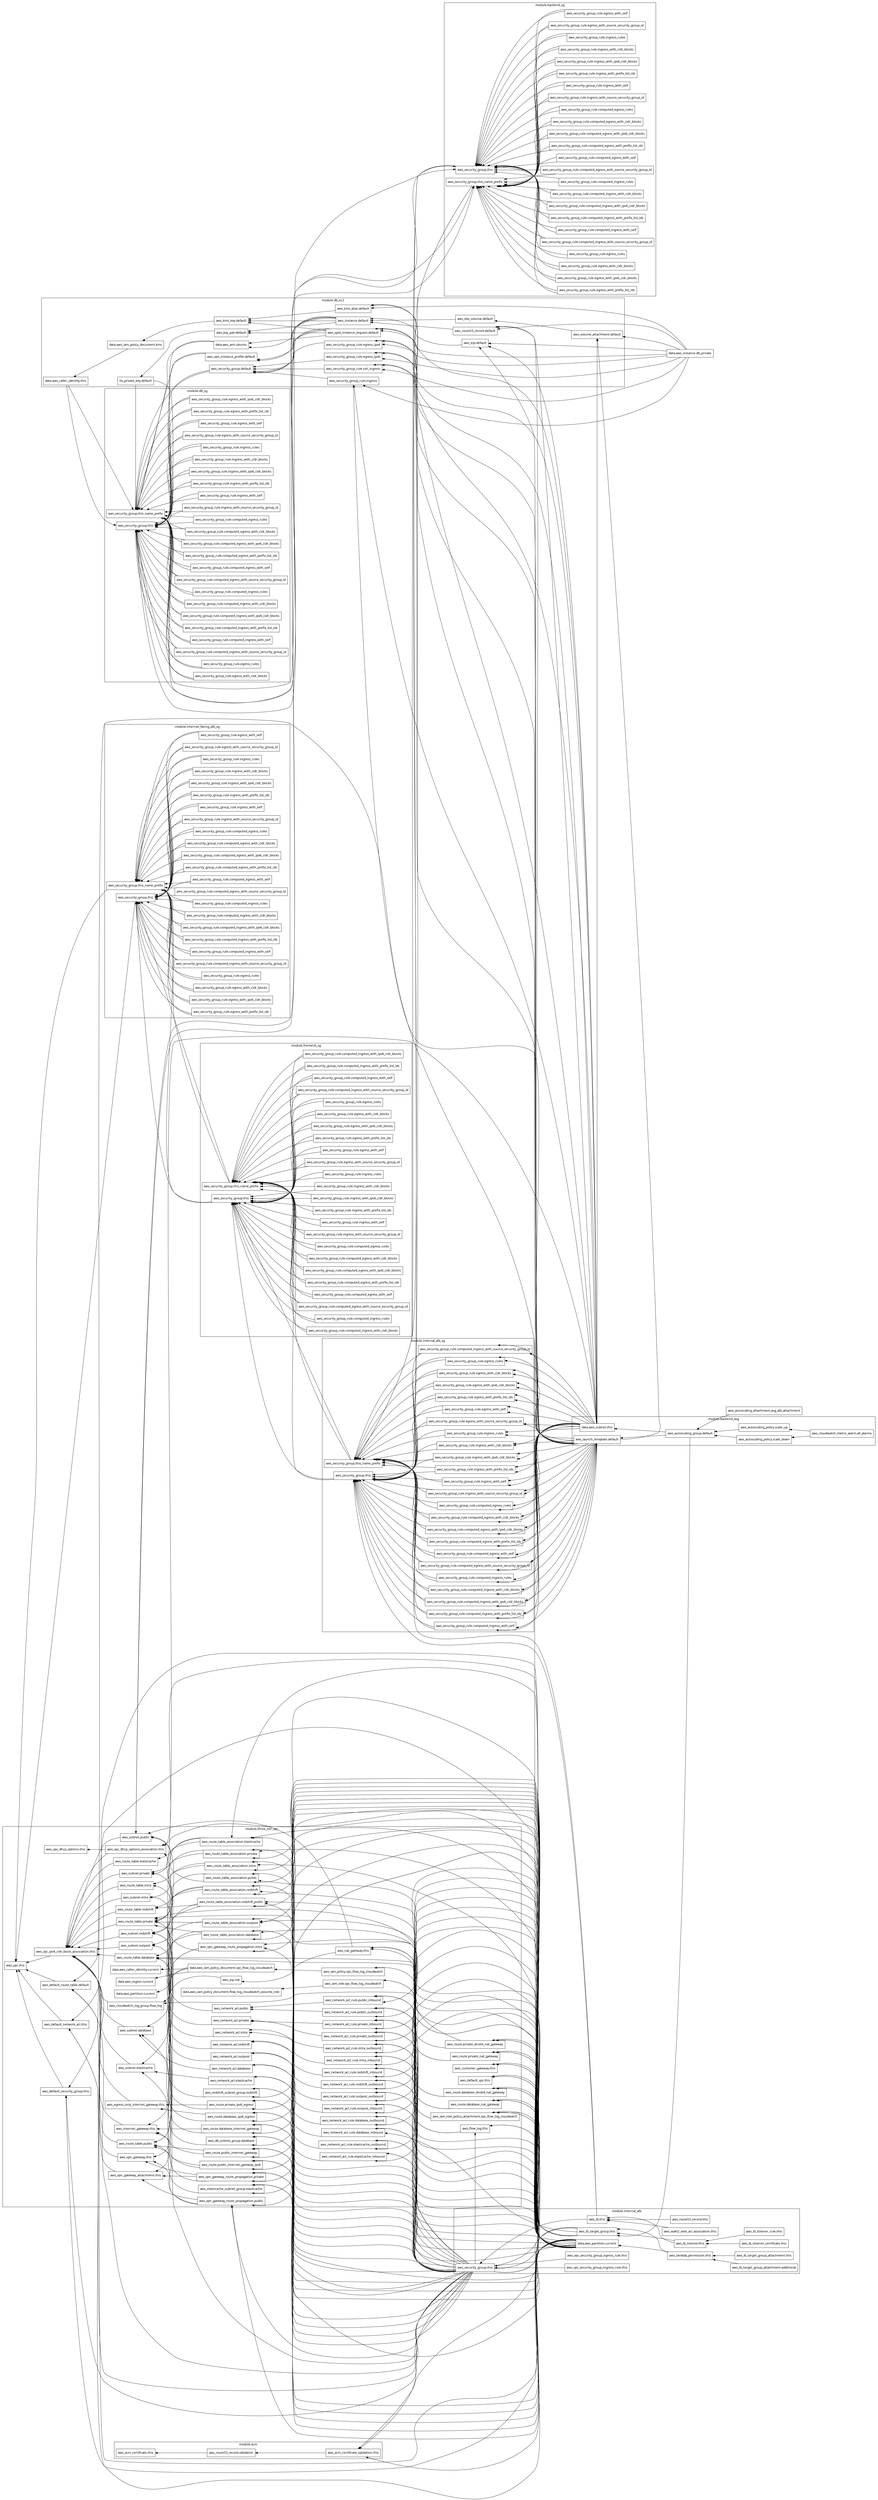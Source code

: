 digraph G {
  rankdir = "RL";
  node [shape = rect, fontname = "sans-serif"];
  "data.aws_instance.db_private" [label="data.aws_instance.db_private"];
  "aws_autoscaling_attachment.asg_alb_attachment" [label="aws_autoscaling_attachment.asg_alb_attachment"];
  subgraph "cluster_module.acm" {
    label = "module.acm"
    fontname = "sans-serif"
    "module.acm.aws_acm_certificate.this" [label="aws_acm_certificate.this"];
    "module.acm.aws_acm_certificate_validation.this" [label="aws_acm_certificate_validation.this"];
    "module.acm.aws_route53_record.validation" [label="aws_route53_record.validation"];
  }
  subgraph "cluster_module.backend_asg" {
    label = "module.backend_asg"
    fontname = "sans-serif"
    "module.backend_asg.data.aws_subnet.this" [label="data.aws_subnet.this"];
    "module.backend_asg.aws_autoscaling_group.default" [label="aws_autoscaling_group.default"];
    "module.backend_asg.aws_autoscaling_policy.scale_down" [label="aws_autoscaling_policy.scale_down"];
    "module.backend_asg.aws_autoscaling_policy.scale_up" [label="aws_autoscaling_policy.scale_up"];
    "module.backend_asg.aws_cloudwatch_metric_alarm.all_alarms" [label="aws_cloudwatch_metric_alarm.all_alarms"];
    "module.backend_asg.aws_launch_template.default" [label="aws_launch_template.default"];
  }
  subgraph "cluster_module.backend_sg" {
    label = "module.backend_sg"
    fontname = "sans-serif"
    "module.backend_sg.aws_security_group.this" [label="aws_security_group.this"];
    "module.backend_sg.aws_security_group.this_name_prefix" [label="aws_security_group.this_name_prefix"];
    "module.backend_sg.aws_security_group_rule.computed_egress_rules" [label="aws_security_group_rule.computed_egress_rules"];
    "module.backend_sg.aws_security_group_rule.computed_egress_with_cidr_blocks" [label="aws_security_group_rule.computed_egress_with_cidr_blocks"];
    "module.backend_sg.aws_security_group_rule.computed_egress_with_ipv6_cidr_blocks" [label="aws_security_group_rule.computed_egress_with_ipv6_cidr_blocks"];
    "module.backend_sg.aws_security_group_rule.computed_egress_with_prefix_list_ids" [label="aws_security_group_rule.computed_egress_with_prefix_list_ids"];
    "module.backend_sg.aws_security_group_rule.computed_egress_with_self" [label="aws_security_group_rule.computed_egress_with_self"];
    "module.backend_sg.aws_security_group_rule.computed_egress_with_source_security_group_id" [label="aws_security_group_rule.computed_egress_with_source_security_group_id"];
    "module.backend_sg.aws_security_group_rule.computed_ingress_rules" [label="aws_security_group_rule.computed_ingress_rules"];
    "module.backend_sg.aws_security_group_rule.computed_ingress_with_cidr_blocks" [label="aws_security_group_rule.computed_ingress_with_cidr_blocks"];
    "module.backend_sg.aws_security_group_rule.computed_ingress_with_ipv6_cidr_blocks" [label="aws_security_group_rule.computed_ingress_with_ipv6_cidr_blocks"];
    "module.backend_sg.aws_security_group_rule.computed_ingress_with_prefix_list_ids" [label="aws_security_group_rule.computed_ingress_with_prefix_list_ids"];
    "module.backend_sg.aws_security_group_rule.computed_ingress_with_self" [label="aws_security_group_rule.computed_ingress_with_self"];
    "module.backend_sg.aws_security_group_rule.computed_ingress_with_source_security_group_id" [label="aws_security_group_rule.computed_ingress_with_source_security_group_id"];
    "module.backend_sg.aws_security_group_rule.egress_rules" [label="aws_security_group_rule.egress_rules"];
    "module.backend_sg.aws_security_group_rule.egress_with_cidr_blocks" [label="aws_security_group_rule.egress_with_cidr_blocks"];
    "module.backend_sg.aws_security_group_rule.egress_with_ipv6_cidr_blocks" [label="aws_security_group_rule.egress_with_ipv6_cidr_blocks"];
    "module.backend_sg.aws_security_group_rule.egress_with_prefix_list_ids" [label="aws_security_group_rule.egress_with_prefix_list_ids"];
    "module.backend_sg.aws_security_group_rule.egress_with_self" [label="aws_security_group_rule.egress_with_self"];
    "module.backend_sg.aws_security_group_rule.egress_with_source_security_group_id" [label="aws_security_group_rule.egress_with_source_security_group_id"];
    "module.backend_sg.aws_security_group_rule.ingress_rules" [label="aws_security_group_rule.ingress_rules"];
    "module.backend_sg.aws_security_group_rule.ingress_with_cidr_blocks" [label="aws_security_group_rule.ingress_with_cidr_blocks"];
    "module.backend_sg.aws_security_group_rule.ingress_with_ipv6_cidr_blocks" [label="aws_security_group_rule.ingress_with_ipv6_cidr_blocks"];
    "module.backend_sg.aws_security_group_rule.ingress_with_prefix_list_ids" [label="aws_security_group_rule.ingress_with_prefix_list_ids"];
    "module.backend_sg.aws_security_group_rule.ingress_with_self" [label="aws_security_group_rule.ingress_with_self"];
    "module.backend_sg.aws_security_group_rule.ingress_with_source_security_group_id" [label="aws_security_group_rule.ingress_with_source_security_group_id"];
  }
  subgraph "cluster_module.db_ec2" {
    label = "module.db_ec2"
    fontname = "sans-serif"
    "module.db_ec2.data.aws_ami.ubuntu" [label="data.aws_ami.ubuntu"];
    "module.db_ec2.data.aws_caller_identity.this" [label="data.aws_caller_identity.this"];
    "module.db_ec2.data.aws_iam_policy_document.kms" [label="data.aws_iam_policy_document.kms"];
    "module.db_ec2.aws_ebs_volume.default" [label="aws_ebs_volume.default"];
    "module.db_ec2.aws_eip.default" [label="aws_eip.default"];
    "module.db_ec2.aws_iam_instance_profile.default" [label="aws_iam_instance_profile.default"];
    "module.db_ec2.aws_instance.default" [label="aws_instance.default"];
    "module.db_ec2.aws_key_pair.default" [label="aws_key_pair.default"];
    "module.db_ec2.aws_kms_alias.default" [label="aws_kms_alias.default"];
    "module.db_ec2.aws_kms_key.default" [label="aws_kms_key.default"];
    "module.db_ec2.aws_route53_record.default" [label="aws_route53_record.default"];
    "module.db_ec2.aws_security_group.default" [label="aws_security_group.default"];
    "module.db_ec2.aws_security_group_rule.egress_ipv4" [label="aws_security_group_rule.egress_ipv4"];
    "module.db_ec2.aws_security_group_rule.egress_ipv6" [label="aws_security_group_rule.egress_ipv6"];
    "module.db_ec2.aws_security_group_rule.ingress" [label="aws_security_group_rule.ingress"];
    "module.db_ec2.aws_security_group_rule.ssh_ingress" [label="aws_security_group_rule.ssh_ingress"];
    "module.db_ec2.aws_spot_instance_request.default" [label="aws_spot_instance_request.default"];
    "module.db_ec2.aws_volume_attachment.default" [label="aws_volume_attachment.default"];
    "module.db_ec2.tls_private_key.default" [label="tls_private_key.default"];
  }
  subgraph "cluster_module.db_sg" {
    label = "module.db_sg"
    fontname = "sans-serif"
    "module.db_sg.aws_security_group.this" [label="aws_security_group.this"];
    "module.db_sg.aws_security_group.this_name_prefix" [label="aws_security_group.this_name_prefix"];
    "module.db_sg.aws_security_group_rule.computed_egress_rules" [label="aws_security_group_rule.computed_egress_rules"];
    "module.db_sg.aws_security_group_rule.computed_egress_with_cidr_blocks" [label="aws_security_group_rule.computed_egress_with_cidr_blocks"];
    "module.db_sg.aws_security_group_rule.computed_egress_with_ipv6_cidr_blocks" [label="aws_security_group_rule.computed_egress_with_ipv6_cidr_blocks"];
    "module.db_sg.aws_security_group_rule.computed_egress_with_prefix_list_ids" [label="aws_security_group_rule.computed_egress_with_prefix_list_ids"];
    "module.db_sg.aws_security_group_rule.computed_egress_with_self" [label="aws_security_group_rule.computed_egress_with_self"];
    "module.db_sg.aws_security_group_rule.computed_egress_with_source_security_group_id" [label="aws_security_group_rule.computed_egress_with_source_security_group_id"];
    "module.db_sg.aws_security_group_rule.computed_ingress_rules" [label="aws_security_group_rule.computed_ingress_rules"];
    "module.db_sg.aws_security_group_rule.computed_ingress_with_cidr_blocks" [label="aws_security_group_rule.computed_ingress_with_cidr_blocks"];
    "module.db_sg.aws_security_group_rule.computed_ingress_with_ipv6_cidr_blocks" [label="aws_security_group_rule.computed_ingress_with_ipv6_cidr_blocks"];
    "module.db_sg.aws_security_group_rule.computed_ingress_with_prefix_list_ids" [label="aws_security_group_rule.computed_ingress_with_prefix_list_ids"];
    "module.db_sg.aws_security_group_rule.computed_ingress_with_self" [label="aws_security_group_rule.computed_ingress_with_self"];
    "module.db_sg.aws_security_group_rule.computed_ingress_with_source_security_group_id" [label="aws_security_group_rule.computed_ingress_with_source_security_group_id"];
    "module.db_sg.aws_security_group_rule.egress_rules" [label="aws_security_group_rule.egress_rules"];
    "module.db_sg.aws_security_group_rule.egress_with_cidr_blocks" [label="aws_security_group_rule.egress_with_cidr_blocks"];
    "module.db_sg.aws_security_group_rule.egress_with_ipv6_cidr_blocks" [label="aws_security_group_rule.egress_with_ipv6_cidr_blocks"];
    "module.db_sg.aws_security_group_rule.egress_with_prefix_list_ids" [label="aws_security_group_rule.egress_with_prefix_list_ids"];
    "module.db_sg.aws_security_group_rule.egress_with_self" [label="aws_security_group_rule.egress_with_self"];
    "module.db_sg.aws_security_group_rule.egress_with_source_security_group_id" [label="aws_security_group_rule.egress_with_source_security_group_id"];
    "module.db_sg.aws_security_group_rule.ingress_rules" [label="aws_security_group_rule.ingress_rules"];
    "module.db_sg.aws_security_group_rule.ingress_with_cidr_blocks" [label="aws_security_group_rule.ingress_with_cidr_blocks"];
    "module.db_sg.aws_security_group_rule.ingress_with_ipv6_cidr_blocks" [label="aws_security_group_rule.ingress_with_ipv6_cidr_blocks"];
    "module.db_sg.aws_security_group_rule.ingress_with_prefix_list_ids" [label="aws_security_group_rule.ingress_with_prefix_list_ids"];
    "module.db_sg.aws_security_group_rule.ingress_with_self" [label="aws_security_group_rule.ingress_with_self"];
    "module.db_sg.aws_security_group_rule.ingress_with_source_security_group_id" [label="aws_security_group_rule.ingress_with_source_security_group_id"];
  }
  subgraph "cluster_module.frontend_sg" {
    label = "module.frontend_sg"
    fontname = "sans-serif"
    "module.frontend_sg.aws_security_group.this" [label="aws_security_group.this"];
    "module.frontend_sg.aws_security_group.this_name_prefix" [label="aws_security_group.this_name_prefix"];
    "module.frontend_sg.aws_security_group_rule.computed_egress_rules" [label="aws_security_group_rule.computed_egress_rules"];
    "module.frontend_sg.aws_security_group_rule.computed_egress_with_cidr_blocks" [label="aws_security_group_rule.computed_egress_with_cidr_blocks"];
    "module.frontend_sg.aws_security_group_rule.computed_egress_with_ipv6_cidr_blocks" [label="aws_security_group_rule.computed_egress_with_ipv6_cidr_blocks"];
    "module.frontend_sg.aws_security_group_rule.computed_egress_with_prefix_list_ids" [label="aws_security_group_rule.computed_egress_with_prefix_list_ids"];
    "module.frontend_sg.aws_security_group_rule.computed_egress_with_self" [label="aws_security_group_rule.computed_egress_with_self"];
    "module.frontend_sg.aws_security_group_rule.computed_egress_with_source_security_group_id" [label="aws_security_group_rule.computed_egress_with_source_security_group_id"];
    "module.frontend_sg.aws_security_group_rule.computed_ingress_rules" [label="aws_security_group_rule.computed_ingress_rules"];
    "module.frontend_sg.aws_security_group_rule.computed_ingress_with_cidr_blocks" [label="aws_security_group_rule.computed_ingress_with_cidr_blocks"];
    "module.frontend_sg.aws_security_group_rule.computed_ingress_with_ipv6_cidr_blocks" [label="aws_security_group_rule.computed_ingress_with_ipv6_cidr_blocks"];
    "module.frontend_sg.aws_security_group_rule.computed_ingress_with_prefix_list_ids" [label="aws_security_group_rule.computed_ingress_with_prefix_list_ids"];
    "module.frontend_sg.aws_security_group_rule.computed_ingress_with_self" [label="aws_security_group_rule.computed_ingress_with_self"];
    "module.frontend_sg.aws_security_group_rule.computed_ingress_with_source_security_group_id" [label="aws_security_group_rule.computed_ingress_with_source_security_group_id"];
    "module.frontend_sg.aws_security_group_rule.egress_rules" [label="aws_security_group_rule.egress_rules"];
    "module.frontend_sg.aws_security_group_rule.egress_with_cidr_blocks" [label="aws_security_group_rule.egress_with_cidr_blocks"];
    "module.frontend_sg.aws_security_group_rule.egress_with_ipv6_cidr_blocks" [label="aws_security_group_rule.egress_with_ipv6_cidr_blocks"];
    "module.frontend_sg.aws_security_group_rule.egress_with_prefix_list_ids" [label="aws_security_group_rule.egress_with_prefix_list_ids"];
    "module.frontend_sg.aws_security_group_rule.egress_with_self" [label="aws_security_group_rule.egress_with_self"];
    "module.frontend_sg.aws_security_group_rule.egress_with_source_security_group_id" [label="aws_security_group_rule.egress_with_source_security_group_id"];
    "module.frontend_sg.aws_security_group_rule.ingress_rules" [label="aws_security_group_rule.ingress_rules"];
    "module.frontend_sg.aws_security_group_rule.ingress_with_cidr_blocks" [label="aws_security_group_rule.ingress_with_cidr_blocks"];
    "module.frontend_sg.aws_security_group_rule.ingress_with_ipv6_cidr_blocks" [label="aws_security_group_rule.ingress_with_ipv6_cidr_blocks"];
    "module.frontend_sg.aws_security_group_rule.ingress_with_prefix_list_ids" [label="aws_security_group_rule.ingress_with_prefix_list_ids"];
    "module.frontend_sg.aws_security_group_rule.ingress_with_self" [label="aws_security_group_rule.ingress_with_self"];
    "module.frontend_sg.aws_security_group_rule.ingress_with_source_security_group_id" [label="aws_security_group_rule.ingress_with_source_security_group_id"];
  }
  subgraph "cluster_module.internal_alb" {
    label = "module.internal_alb"
    fontname = "sans-serif"
    "module.internal_alb.data.aws_partition.current" [label="data.aws_partition.current"];
    "module.internal_alb.aws_lambda_permission.this" [label="aws_lambda_permission.this"];
    "module.internal_alb.aws_lb.this" [label="aws_lb.this"];
    "module.internal_alb.aws_lb_listener.this" [label="aws_lb_listener.this"];
    "module.internal_alb.aws_lb_listener_certificate.this" [label="aws_lb_listener_certificate.this"];
    "module.internal_alb.aws_lb_listener_rule.this" [label="aws_lb_listener_rule.this"];
    "module.internal_alb.aws_lb_target_group.this" [label="aws_lb_target_group.this"];
    "module.internal_alb.aws_lb_target_group_attachment.additional" [label="aws_lb_target_group_attachment.additional"];
    "module.internal_alb.aws_lb_target_group_attachment.this" [label="aws_lb_target_group_attachment.this"];
    "module.internal_alb.aws_route53_record.this" [label="aws_route53_record.this"];
    "module.internal_alb.aws_security_group.this" [label="aws_security_group.this"];
    "module.internal_alb.aws_vpc_security_group_egress_rule.this" [label="aws_vpc_security_group_egress_rule.this"];
    "module.internal_alb.aws_vpc_security_group_ingress_rule.this" [label="aws_vpc_security_group_ingress_rule.this"];
    "module.internal_alb.aws_wafv2_web_acl_association.this" [label="aws_wafv2_web_acl_association.this"];
  }
  subgraph "cluster_module.internal_alb_sg" {
    label = "module.internal_alb_sg"
    fontname = "sans-serif"
    "module.internal_alb_sg.aws_security_group.this" [label="aws_security_group.this"];
    "module.internal_alb_sg.aws_security_group.this_name_prefix" [label="aws_security_group.this_name_prefix"];
    "module.internal_alb_sg.aws_security_group_rule.computed_egress_rules" [label="aws_security_group_rule.computed_egress_rules"];
    "module.internal_alb_sg.aws_security_group_rule.computed_egress_with_cidr_blocks" [label="aws_security_group_rule.computed_egress_with_cidr_blocks"];
    "module.internal_alb_sg.aws_security_group_rule.computed_egress_with_ipv6_cidr_blocks" [label="aws_security_group_rule.computed_egress_with_ipv6_cidr_blocks"];
    "module.internal_alb_sg.aws_security_group_rule.computed_egress_with_prefix_list_ids" [label="aws_security_group_rule.computed_egress_with_prefix_list_ids"];
    "module.internal_alb_sg.aws_security_group_rule.computed_egress_with_self" [label="aws_security_group_rule.computed_egress_with_self"];
    "module.internal_alb_sg.aws_security_group_rule.computed_egress_with_source_security_group_id" [label="aws_security_group_rule.computed_egress_with_source_security_group_id"];
    "module.internal_alb_sg.aws_security_group_rule.computed_ingress_rules" [label="aws_security_group_rule.computed_ingress_rules"];
    "module.internal_alb_sg.aws_security_group_rule.computed_ingress_with_cidr_blocks" [label="aws_security_group_rule.computed_ingress_with_cidr_blocks"];
    "module.internal_alb_sg.aws_security_group_rule.computed_ingress_with_ipv6_cidr_blocks" [label="aws_security_group_rule.computed_ingress_with_ipv6_cidr_blocks"];
    "module.internal_alb_sg.aws_security_group_rule.computed_ingress_with_prefix_list_ids" [label="aws_security_group_rule.computed_ingress_with_prefix_list_ids"];
    "module.internal_alb_sg.aws_security_group_rule.computed_ingress_with_self" [label="aws_security_group_rule.computed_ingress_with_self"];
    "module.internal_alb_sg.aws_security_group_rule.computed_ingress_with_source_security_group_id" [label="aws_security_group_rule.computed_ingress_with_source_security_group_id"];
    "module.internal_alb_sg.aws_security_group_rule.egress_rules" [label="aws_security_group_rule.egress_rules"];
    "module.internal_alb_sg.aws_security_group_rule.egress_with_cidr_blocks" [label="aws_security_group_rule.egress_with_cidr_blocks"];
    "module.internal_alb_sg.aws_security_group_rule.egress_with_ipv6_cidr_blocks" [label="aws_security_group_rule.egress_with_ipv6_cidr_blocks"];
    "module.internal_alb_sg.aws_security_group_rule.egress_with_prefix_list_ids" [label="aws_security_group_rule.egress_with_prefix_list_ids"];
    "module.internal_alb_sg.aws_security_group_rule.egress_with_self" [label="aws_security_group_rule.egress_with_self"];
    "module.internal_alb_sg.aws_security_group_rule.egress_with_source_security_group_id" [label="aws_security_group_rule.egress_with_source_security_group_id"];
    "module.internal_alb_sg.aws_security_group_rule.ingress_rules" [label="aws_security_group_rule.ingress_rules"];
    "module.internal_alb_sg.aws_security_group_rule.ingress_with_cidr_blocks" [label="aws_security_group_rule.ingress_with_cidr_blocks"];
    "module.internal_alb_sg.aws_security_group_rule.ingress_with_ipv6_cidr_blocks" [label="aws_security_group_rule.ingress_with_ipv6_cidr_blocks"];
    "module.internal_alb_sg.aws_security_group_rule.ingress_with_prefix_list_ids" [label="aws_security_group_rule.ingress_with_prefix_list_ids"];
    "module.internal_alb_sg.aws_security_group_rule.ingress_with_self" [label="aws_security_group_rule.ingress_with_self"];
    "module.internal_alb_sg.aws_security_group_rule.ingress_with_source_security_group_id" [label="aws_security_group_rule.ingress_with_source_security_group_id"];
  }
  subgraph "cluster_module.internet_facing_alb_sg" {
    label = "module.internet_facing_alb_sg"
    fontname = "sans-serif"
    "module.internet_facing_alb_sg.aws_security_group.this" [label="aws_security_group.this"];
    "module.internet_facing_alb_sg.aws_security_group.this_name_prefix" [label="aws_security_group.this_name_prefix"];
    "module.internet_facing_alb_sg.aws_security_group_rule.computed_egress_rules" [label="aws_security_group_rule.computed_egress_rules"];
    "module.internet_facing_alb_sg.aws_security_group_rule.computed_egress_with_cidr_blocks" [label="aws_security_group_rule.computed_egress_with_cidr_blocks"];
    "module.internet_facing_alb_sg.aws_security_group_rule.computed_egress_with_ipv6_cidr_blocks" [label="aws_security_group_rule.computed_egress_with_ipv6_cidr_blocks"];
    "module.internet_facing_alb_sg.aws_security_group_rule.computed_egress_with_prefix_list_ids" [label="aws_security_group_rule.computed_egress_with_prefix_list_ids"];
    "module.internet_facing_alb_sg.aws_security_group_rule.computed_egress_with_self" [label="aws_security_group_rule.computed_egress_with_self"];
    "module.internet_facing_alb_sg.aws_security_group_rule.computed_egress_with_source_security_group_id" [label="aws_security_group_rule.computed_egress_with_source_security_group_id"];
    "module.internet_facing_alb_sg.aws_security_group_rule.computed_ingress_rules" [label="aws_security_group_rule.computed_ingress_rules"];
    "module.internet_facing_alb_sg.aws_security_group_rule.computed_ingress_with_cidr_blocks" [label="aws_security_group_rule.computed_ingress_with_cidr_blocks"];
    "module.internet_facing_alb_sg.aws_security_group_rule.computed_ingress_with_ipv6_cidr_blocks" [label="aws_security_group_rule.computed_ingress_with_ipv6_cidr_blocks"];
    "module.internet_facing_alb_sg.aws_security_group_rule.computed_ingress_with_prefix_list_ids" [label="aws_security_group_rule.computed_ingress_with_prefix_list_ids"];
    "module.internet_facing_alb_sg.aws_security_group_rule.computed_ingress_with_self" [label="aws_security_group_rule.computed_ingress_with_self"];
    "module.internet_facing_alb_sg.aws_security_group_rule.computed_ingress_with_source_security_group_id" [label="aws_security_group_rule.computed_ingress_with_source_security_group_id"];
    "module.internet_facing_alb_sg.aws_security_group_rule.egress_rules" [label="aws_security_group_rule.egress_rules"];
    "module.internet_facing_alb_sg.aws_security_group_rule.egress_with_cidr_blocks" [label="aws_security_group_rule.egress_with_cidr_blocks"];
    "module.internet_facing_alb_sg.aws_security_group_rule.egress_with_ipv6_cidr_blocks" [label="aws_security_group_rule.egress_with_ipv6_cidr_blocks"];
    "module.internet_facing_alb_sg.aws_security_group_rule.egress_with_prefix_list_ids" [label="aws_security_group_rule.egress_with_prefix_list_ids"];
    "module.internet_facing_alb_sg.aws_security_group_rule.egress_with_self" [label="aws_security_group_rule.egress_with_self"];
    "module.internet_facing_alb_sg.aws_security_group_rule.egress_with_source_security_group_id" [label="aws_security_group_rule.egress_with_source_security_group_id"];
    "module.internet_facing_alb_sg.aws_security_group_rule.ingress_rules" [label="aws_security_group_rule.ingress_rules"];
    "module.internet_facing_alb_sg.aws_security_group_rule.ingress_with_cidr_blocks" [label="aws_security_group_rule.ingress_with_cidr_blocks"];
    "module.internet_facing_alb_sg.aws_security_group_rule.ingress_with_ipv6_cidr_blocks" [label="aws_security_group_rule.ingress_with_ipv6_cidr_blocks"];
    "module.internet_facing_alb_sg.aws_security_group_rule.ingress_with_prefix_list_ids" [label="aws_security_group_rule.ingress_with_prefix_list_ids"];
    "module.internet_facing_alb_sg.aws_security_group_rule.ingress_with_self" [label="aws_security_group_rule.ingress_with_self"];
    "module.internet_facing_alb_sg.aws_security_group_rule.ingress_with_source_security_group_id" [label="aws_security_group_rule.ingress_with_source_security_group_id"];
  }
  subgraph "cluster_module.three_tier_vpc" {
    label = "module.three_tier_vpc"
    fontname = "sans-serif"
    "module.three_tier_vpc.data.aws_caller_identity.current" [label="data.aws_caller_identity.current"];
    "module.three_tier_vpc.data.aws_iam_policy_document.flow_log_cloudwatch_assume_role" [label="data.aws_iam_policy_document.flow_log_cloudwatch_assume_role"];
    "module.three_tier_vpc.data.aws_iam_policy_document.vpc_flow_log_cloudwatch" [label="data.aws_iam_policy_document.vpc_flow_log_cloudwatch"];
    "module.three_tier_vpc.data.aws_partition.current" [label="data.aws_partition.current"];
    "module.three_tier_vpc.data.aws_region.current" [label="data.aws_region.current"];
    "module.three_tier_vpc.aws_cloudwatch_log_group.flow_log" [label="aws_cloudwatch_log_group.flow_log"];
    "module.three_tier_vpc.aws_customer_gateway.this" [label="aws_customer_gateway.this"];
    "module.three_tier_vpc.aws_db_subnet_group.database" [label="aws_db_subnet_group.database"];
    "module.three_tier_vpc.aws_default_network_acl.this" [label="aws_default_network_acl.this"];
    "module.three_tier_vpc.aws_default_route_table.default" [label="aws_default_route_table.default"];
    "module.three_tier_vpc.aws_default_security_group.this" [label="aws_default_security_group.this"];
    "module.three_tier_vpc.aws_default_vpc.this" [label="aws_default_vpc.this"];
    "module.three_tier_vpc.aws_egress_only_internet_gateway.this" [label="aws_egress_only_internet_gateway.this"];
    "module.three_tier_vpc.aws_eip.nat" [label="aws_eip.nat"];
    "module.three_tier_vpc.aws_elasticache_subnet_group.elasticache" [label="aws_elasticache_subnet_group.elasticache"];
    "module.three_tier_vpc.aws_flow_log.this" [label="aws_flow_log.this"];
    "module.three_tier_vpc.aws_iam_policy.vpc_flow_log_cloudwatch" [label="aws_iam_policy.vpc_flow_log_cloudwatch"];
    "module.three_tier_vpc.aws_iam_role.vpc_flow_log_cloudwatch" [label="aws_iam_role.vpc_flow_log_cloudwatch"];
    "module.three_tier_vpc.aws_iam_role_policy_attachment.vpc_flow_log_cloudwatch" [label="aws_iam_role_policy_attachment.vpc_flow_log_cloudwatch"];
    "module.three_tier_vpc.aws_internet_gateway.this" [label="aws_internet_gateway.this"];
    "module.three_tier_vpc.aws_nat_gateway.this" [label="aws_nat_gateway.this"];
    "module.three_tier_vpc.aws_network_acl.database" [label="aws_network_acl.database"];
    "module.three_tier_vpc.aws_network_acl.elasticache" [label="aws_network_acl.elasticache"];
    "module.three_tier_vpc.aws_network_acl.intra" [label="aws_network_acl.intra"];
    "module.three_tier_vpc.aws_network_acl.outpost" [label="aws_network_acl.outpost"];
    "module.three_tier_vpc.aws_network_acl.private" [label="aws_network_acl.private"];
    "module.three_tier_vpc.aws_network_acl.public" [label="aws_network_acl.public"];
    "module.three_tier_vpc.aws_network_acl.redshift" [label="aws_network_acl.redshift"];
    "module.three_tier_vpc.aws_network_acl_rule.database_inbound" [label="aws_network_acl_rule.database_inbound"];
    "module.three_tier_vpc.aws_network_acl_rule.database_outbound" [label="aws_network_acl_rule.database_outbound"];
    "module.three_tier_vpc.aws_network_acl_rule.elasticache_inbound" [label="aws_network_acl_rule.elasticache_inbound"];
    "module.three_tier_vpc.aws_network_acl_rule.elasticache_outbound" [label="aws_network_acl_rule.elasticache_outbound"];
    "module.three_tier_vpc.aws_network_acl_rule.intra_inbound" [label="aws_network_acl_rule.intra_inbound"];
    "module.three_tier_vpc.aws_network_acl_rule.intra_outbound" [label="aws_network_acl_rule.intra_outbound"];
    "module.three_tier_vpc.aws_network_acl_rule.outpost_inbound" [label="aws_network_acl_rule.outpost_inbound"];
    "module.three_tier_vpc.aws_network_acl_rule.outpost_outbound" [label="aws_network_acl_rule.outpost_outbound"];
    "module.three_tier_vpc.aws_network_acl_rule.private_inbound" [label="aws_network_acl_rule.private_inbound"];
    "module.three_tier_vpc.aws_network_acl_rule.private_outbound" [label="aws_network_acl_rule.private_outbound"];
    "module.three_tier_vpc.aws_network_acl_rule.public_inbound" [label="aws_network_acl_rule.public_inbound"];
    "module.three_tier_vpc.aws_network_acl_rule.public_outbound" [label="aws_network_acl_rule.public_outbound"];
    "module.three_tier_vpc.aws_network_acl_rule.redshift_inbound" [label="aws_network_acl_rule.redshift_inbound"];
    "module.three_tier_vpc.aws_network_acl_rule.redshift_outbound" [label="aws_network_acl_rule.redshift_outbound"];
    "module.three_tier_vpc.aws_redshift_subnet_group.redshift" [label="aws_redshift_subnet_group.redshift"];
    "module.three_tier_vpc.aws_route.database_dns64_nat_gateway" [label="aws_route.database_dns64_nat_gateway"];
    "module.three_tier_vpc.aws_route.database_internet_gateway" [label="aws_route.database_internet_gateway"];
    "module.three_tier_vpc.aws_route.database_ipv6_egress" [label="aws_route.database_ipv6_egress"];
    "module.three_tier_vpc.aws_route.database_nat_gateway" [label="aws_route.database_nat_gateway"];
    "module.three_tier_vpc.aws_route.private_dns64_nat_gateway" [label="aws_route.private_dns64_nat_gateway"];
    "module.three_tier_vpc.aws_route.private_ipv6_egress" [label="aws_route.private_ipv6_egress"];
    "module.three_tier_vpc.aws_route.private_nat_gateway" [label="aws_route.private_nat_gateway"];
    "module.three_tier_vpc.aws_route.public_internet_gateway" [label="aws_route.public_internet_gateway"];
    "module.three_tier_vpc.aws_route.public_internet_gateway_ipv6" [label="aws_route.public_internet_gateway_ipv6"];
    "module.three_tier_vpc.aws_route_table.database" [label="aws_route_table.database"];
    "module.three_tier_vpc.aws_route_table.elasticache" [label="aws_route_table.elasticache"];
    "module.three_tier_vpc.aws_route_table.intra" [label="aws_route_table.intra"];
    "module.three_tier_vpc.aws_route_table.private" [label="aws_route_table.private"];
    "module.three_tier_vpc.aws_route_table.public" [label="aws_route_table.public"];
    "module.three_tier_vpc.aws_route_table.redshift" [label="aws_route_table.redshift"];
    "module.three_tier_vpc.aws_route_table_association.database" [label="aws_route_table_association.database"];
    "module.three_tier_vpc.aws_route_table_association.elasticache" [label="aws_route_table_association.elasticache"];
    "module.three_tier_vpc.aws_route_table_association.intra" [label="aws_route_table_association.intra"];
    "module.three_tier_vpc.aws_route_table_association.outpost" [label="aws_route_table_association.outpost"];
    "module.three_tier_vpc.aws_route_table_association.private" [label="aws_route_table_association.private"];
    "module.three_tier_vpc.aws_route_table_association.public" [label="aws_route_table_association.public"];
    "module.three_tier_vpc.aws_route_table_association.redshift" [label="aws_route_table_association.redshift"];
    "module.three_tier_vpc.aws_route_table_association.redshift_public" [label="aws_route_table_association.redshift_public"];
    "module.three_tier_vpc.aws_subnet.database" [label="aws_subnet.database"];
    "module.three_tier_vpc.aws_subnet.elasticache" [label="aws_subnet.elasticache"];
    "module.three_tier_vpc.aws_subnet.intra" [label="aws_subnet.intra"];
    "module.three_tier_vpc.aws_subnet.outpost" [label="aws_subnet.outpost"];
    "module.three_tier_vpc.aws_subnet.private" [label="aws_subnet.private"];
    "module.three_tier_vpc.aws_subnet.public" [label="aws_subnet.public"];
    "module.three_tier_vpc.aws_subnet.redshift" [label="aws_subnet.redshift"];
    "module.three_tier_vpc.aws_vpc.this" [label="aws_vpc.this"];
    "module.three_tier_vpc.aws_vpc_dhcp_options.this" [label="aws_vpc_dhcp_options.this"];
    "module.three_tier_vpc.aws_vpc_dhcp_options_association.this" [label="aws_vpc_dhcp_options_association.this"];
    "module.three_tier_vpc.aws_vpc_ipv4_cidr_block_association.this" [label="aws_vpc_ipv4_cidr_block_association.this"];
    "module.three_tier_vpc.aws_vpn_gateway.this" [label="aws_vpn_gateway.this"];
    "module.three_tier_vpc.aws_vpn_gateway_attachment.this" [label="aws_vpn_gateway_attachment.this"];
    "module.three_tier_vpc.aws_vpn_gateway_route_propagation.intra" [label="aws_vpn_gateway_route_propagation.intra"];
    "module.three_tier_vpc.aws_vpn_gateway_route_propagation.private" [label="aws_vpn_gateway_route_propagation.private"];
    "module.three_tier_vpc.aws_vpn_gateway_route_propagation.public" [label="aws_vpn_gateway_route_propagation.public"];
  }
  "data.aws_instance.db_private" -> "module.db_ec2.aws_eip.default";
  "data.aws_instance.db_private" -> "module.db_ec2.aws_kms_alias.default";
  "data.aws_instance.db_private" -> "module.db_ec2.aws_route53_record.default";
  "data.aws_instance.db_private" -> "module.db_ec2.aws_security_group_rule.egress_ipv4";
  "data.aws_instance.db_private" -> "module.db_ec2.aws_security_group_rule.egress_ipv6";
  "data.aws_instance.db_private" -> "module.db_ec2.aws_security_group_rule.ingress";
  "data.aws_instance.db_private" -> "module.db_ec2.aws_security_group_rule.ssh_ingress";
  "data.aws_instance.db_private" -> "module.db_ec2.aws_spot_instance_request.default";
  "data.aws_instance.db_private" -> "module.db_ec2.aws_volume_attachment.default";
  "aws_autoscaling_attachment.asg_alb_attachment" -> "module.backend_asg.aws_autoscaling_group.default";
  "module.acm.aws_acm_certificate_validation.this" -> "module.acm.aws_route53_record.validation";
  "module.acm.aws_route53_record.validation" -> "module.acm.aws_acm_certificate.this";
  "module.backend_asg.data.aws_subnet.this" -> "module.db_ec2.aws_eip.default";
  "module.backend_asg.data.aws_subnet.this" -> "module.db_ec2.aws_kms_alias.default";
  "module.backend_asg.data.aws_subnet.this" -> "module.db_ec2.aws_route53_record.default";
  "module.backend_asg.data.aws_subnet.this" -> "module.db_ec2.aws_security_group_rule.egress_ipv4";
  "module.backend_asg.data.aws_subnet.this" -> "module.db_ec2.aws_security_group_rule.egress_ipv6";
  "module.backend_asg.data.aws_subnet.this" -> "module.db_ec2.aws_security_group_rule.ingress";
  "module.backend_asg.data.aws_subnet.this" -> "module.db_ec2.aws_security_group_rule.ssh_ingress";
  "module.backend_asg.data.aws_subnet.this" -> "module.db_ec2.aws_spot_instance_request.default";
  "module.backend_asg.data.aws_subnet.this" -> "module.db_ec2.aws_volume_attachment.default";
  "module.backend_asg.data.aws_subnet.this" -> "module.internal_alb_sg.aws_security_group_rule.computed_egress_rules";
  "module.backend_asg.data.aws_subnet.this" -> "module.internal_alb_sg.aws_security_group_rule.computed_egress_with_cidr_blocks";
  "module.backend_asg.data.aws_subnet.this" -> "module.internal_alb_sg.aws_security_group_rule.computed_egress_with_ipv6_cidr_blocks";
  "module.backend_asg.data.aws_subnet.this" -> "module.internal_alb_sg.aws_security_group_rule.computed_egress_with_prefix_list_ids";
  "module.backend_asg.data.aws_subnet.this" -> "module.internal_alb_sg.aws_security_group_rule.computed_egress_with_self";
  "module.backend_asg.data.aws_subnet.this" -> "module.internal_alb_sg.aws_security_group_rule.computed_egress_with_source_security_group_id";
  "module.backend_asg.data.aws_subnet.this" -> "module.internal_alb_sg.aws_security_group_rule.computed_ingress_rules";
  "module.backend_asg.data.aws_subnet.this" -> "module.internal_alb_sg.aws_security_group_rule.computed_ingress_with_cidr_blocks";
  "module.backend_asg.data.aws_subnet.this" -> "module.internal_alb_sg.aws_security_group_rule.computed_ingress_with_ipv6_cidr_blocks";
  "module.backend_asg.data.aws_subnet.this" -> "module.internal_alb_sg.aws_security_group_rule.computed_ingress_with_prefix_list_ids";
  "module.backend_asg.data.aws_subnet.this" -> "module.internal_alb_sg.aws_security_group_rule.computed_ingress_with_self";
  "module.backend_asg.data.aws_subnet.this" -> "module.internal_alb_sg.aws_security_group_rule.computed_ingress_with_source_security_group_id";
  "module.backend_asg.data.aws_subnet.this" -> "module.internal_alb_sg.aws_security_group_rule.egress_rules";
  "module.backend_asg.data.aws_subnet.this" -> "module.internal_alb_sg.aws_security_group_rule.egress_with_cidr_blocks";
  "module.backend_asg.data.aws_subnet.this" -> "module.internal_alb_sg.aws_security_group_rule.egress_with_ipv6_cidr_blocks";
  "module.backend_asg.data.aws_subnet.this" -> "module.internal_alb_sg.aws_security_group_rule.egress_with_prefix_list_ids";
  "module.backend_asg.data.aws_subnet.this" -> "module.internal_alb_sg.aws_security_group_rule.egress_with_self";
  "module.backend_asg.data.aws_subnet.this" -> "module.internal_alb_sg.aws_security_group_rule.egress_with_source_security_group_id";
  "module.backend_asg.data.aws_subnet.this" -> "module.internal_alb_sg.aws_security_group_rule.ingress_rules";
  "module.backend_asg.data.aws_subnet.this" -> "module.internal_alb_sg.aws_security_group_rule.ingress_with_cidr_blocks";
  "module.backend_asg.data.aws_subnet.this" -> "module.internal_alb_sg.aws_security_group_rule.ingress_with_ipv6_cidr_blocks";
  "module.backend_asg.data.aws_subnet.this" -> "module.internal_alb_sg.aws_security_group_rule.ingress_with_prefix_list_ids";
  "module.backend_asg.data.aws_subnet.this" -> "module.internal_alb_sg.aws_security_group_rule.ingress_with_self";
  "module.backend_asg.data.aws_subnet.this" -> "module.internal_alb_sg.aws_security_group_rule.ingress_with_source_security_group_id";
  "module.backend_asg.data.aws_subnet.this" -> "module.three_tier_vpc.aws_subnet.private";
  "module.backend_asg.aws_autoscaling_group.default" -> "module.backend_asg.data.aws_subnet.this";
  "module.backend_asg.aws_autoscaling_group.default" -> "module.backend_asg.aws_launch_template.default";
  "module.backend_asg.aws_autoscaling_group.default" -> "module.internal_alb.aws_lb_target_group.this";
  "module.backend_asg.aws_autoscaling_policy.scale_down" -> "module.backend_asg.aws_autoscaling_group.default";
  "module.backend_asg.aws_autoscaling_policy.scale_up" -> "module.backend_asg.aws_autoscaling_group.default";
  "module.backend_asg.aws_cloudwatch_metric_alarm.all_alarms" -> "module.backend_asg.aws_autoscaling_policy.scale_down";
  "module.backend_asg.aws_cloudwatch_metric_alarm.all_alarms" -> "module.backend_asg.aws_autoscaling_policy.scale_up";
  "module.backend_asg.aws_launch_template.default" -> "module.db_ec2.aws_eip.default";
  "module.backend_asg.aws_launch_template.default" -> "module.db_ec2.aws_kms_alias.default";
  "module.backend_asg.aws_launch_template.default" -> "module.db_ec2.aws_route53_record.default";
  "module.backend_asg.aws_launch_template.default" -> "module.db_ec2.aws_security_group_rule.egress_ipv4";
  "module.backend_asg.aws_launch_template.default" -> "module.db_ec2.aws_security_group_rule.egress_ipv6";
  "module.backend_asg.aws_launch_template.default" -> "module.db_ec2.aws_security_group_rule.ingress";
  "module.backend_asg.aws_launch_template.default" -> "module.db_ec2.aws_security_group_rule.ssh_ingress";
  "module.backend_asg.aws_launch_template.default" -> "module.db_ec2.aws_spot_instance_request.default";
  "module.backend_asg.aws_launch_template.default" -> "module.db_ec2.aws_volume_attachment.default";
  "module.backend_asg.aws_launch_template.default" -> "module.internal_alb_sg.aws_security_group_rule.computed_egress_rules";
  "module.backend_asg.aws_launch_template.default" -> "module.internal_alb_sg.aws_security_group_rule.computed_egress_with_cidr_blocks";
  "module.backend_asg.aws_launch_template.default" -> "module.internal_alb_sg.aws_security_group_rule.computed_egress_with_ipv6_cidr_blocks";
  "module.backend_asg.aws_launch_template.default" -> "module.internal_alb_sg.aws_security_group_rule.computed_egress_with_prefix_list_ids";
  "module.backend_asg.aws_launch_template.default" -> "module.internal_alb_sg.aws_security_group_rule.computed_egress_with_self";
  "module.backend_asg.aws_launch_template.default" -> "module.internal_alb_sg.aws_security_group_rule.computed_egress_with_source_security_group_id";
  "module.backend_asg.aws_launch_template.default" -> "module.internal_alb_sg.aws_security_group_rule.computed_ingress_rules";
  "module.backend_asg.aws_launch_template.default" -> "module.internal_alb_sg.aws_security_group_rule.computed_ingress_with_cidr_blocks";
  "module.backend_asg.aws_launch_template.default" -> "module.internal_alb_sg.aws_security_group_rule.computed_ingress_with_ipv6_cidr_blocks";
  "module.backend_asg.aws_launch_template.default" -> "module.internal_alb_sg.aws_security_group_rule.computed_ingress_with_prefix_list_ids";
  "module.backend_asg.aws_launch_template.default" -> "module.internal_alb_sg.aws_security_group_rule.computed_ingress_with_self";
  "module.backend_asg.aws_launch_template.default" -> "module.internal_alb_sg.aws_security_group_rule.computed_ingress_with_source_security_group_id";
  "module.backend_asg.aws_launch_template.default" -> "module.internal_alb_sg.aws_security_group_rule.egress_rules";
  "module.backend_asg.aws_launch_template.default" -> "module.internal_alb_sg.aws_security_group_rule.egress_with_cidr_blocks";
  "module.backend_asg.aws_launch_template.default" -> "module.internal_alb_sg.aws_security_group_rule.egress_with_ipv6_cidr_blocks";
  "module.backend_asg.aws_launch_template.default" -> "module.internal_alb_sg.aws_security_group_rule.egress_with_prefix_list_ids";
  "module.backend_asg.aws_launch_template.default" -> "module.internal_alb_sg.aws_security_group_rule.egress_with_self";
  "module.backend_asg.aws_launch_template.default" -> "module.internal_alb_sg.aws_security_group_rule.egress_with_source_security_group_id";
  "module.backend_asg.aws_launch_template.default" -> "module.internal_alb_sg.aws_security_group_rule.ingress_rules";
  "module.backend_asg.aws_launch_template.default" -> "module.internal_alb_sg.aws_security_group_rule.ingress_with_cidr_blocks";
  "module.backend_asg.aws_launch_template.default" -> "module.internal_alb_sg.aws_security_group_rule.ingress_with_ipv6_cidr_blocks";
  "module.backend_asg.aws_launch_template.default" -> "module.internal_alb_sg.aws_security_group_rule.ingress_with_prefix_list_ids";
  "module.backend_asg.aws_launch_template.default" -> "module.internal_alb_sg.aws_security_group_rule.ingress_with_self";
  "module.backend_asg.aws_launch_template.default" -> "module.internal_alb_sg.aws_security_group_rule.ingress_with_source_security_group_id";
  "module.backend_sg.aws_security_group.this" -> "module.internal_alb_sg.aws_security_group.this";
  "module.backend_sg.aws_security_group.this" -> "module.internal_alb_sg.aws_security_group.this_name_prefix";
  "module.backend_sg.aws_security_group.this_name_prefix" -> "module.internal_alb_sg.aws_security_group.this";
  "module.backend_sg.aws_security_group.this_name_prefix" -> "module.internal_alb_sg.aws_security_group.this_name_prefix";
  "module.backend_sg.aws_security_group_rule.computed_egress_rules" -> "module.backend_sg.aws_security_group.this";
  "module.backend_sg.aws_security_group_rule.computed_egress_rules" -> "module.backend_sg.aws_security_group.this_name_prefix";
  "module.backend_sg.aws_security_group_rule.computed_egress_with_cidr_blocks" -> "module.backend_sg.aws_security_group.this";
  "module.backend_sg.aws_security_group_rule.computed_egress_with_cidr_blocks" -> "module.backend_sg.aws_security_group.this_name_prefix";
  "module.backend_sg.aws_security_group_rule.computed_egress_with_ipv6_cidr_blocks" -> "module.backend_sg.aws_security_group.this";
  "module.backend_sg.aws_security_group_rule.computed_egress_with_ipv6_cidr_blocks" -> "module.backend_sg.aws_security_group.this_name_prefix";
  "module.backend_sg.aws_security_group_rule.computed_egress_with_prefix_list_ids" -> "module.backend_sg.aws_security_group.this";
  "module.backend_sg.aws_security_group_rule.computed_egress_with_prefix_list_ids" -> "module.backend_sg.aws_security_group.this_name_prefix";
  "module.backend_sg.aws_security_group_rule.computed_egress_with_self" -> "module.backend_sg.aws_security_group.this";
  "module.backend_sg.aws_security_group_rule.computed_egress_with_self" -> "module.backend_sg.aws_security_group.this_name_prefix";
  "module.backend_sg.aws_security_group_rule.computed_egress_with_source_security_group_id" -> "module.backend_sg.aws_security_group.this";
  "module.backend_sg.aws_security_group_rule.computed_egress_with_source_security_group_id" -> "module.backend_sg.aws_security_group.this_name_prefix";
  "module.backend_sg.aws_security_group_rule.computed_ingress_rules" -> "module.backend_sg.aws_security_group.this";
  "module.backend_sg.aws_security_group_rule.computed_ingress_rules" -> "module.backend_sg.aws_security_group.this_name_prefix";
  "module.backend_sg.aws_security_group_rule.computed_ingress_with_cidr_blocks" -> "module.backend_sg.aws_security_group.this";
  "module.backend_sg.aws_security_group_rule.computed_ingress_with_cidr_blocks" -> "module.backend_sg.aws_security_group.this_name_prefix";
  "module.backend_sg.aws_security_group_rule.computed_ingress_with_ipv6_cidr_blocks" -> "module.backend_sg.aws_security_group.this";
  "module.backend_sg.aws_security_group_rule.computed_ingress_with_ipv6_cidr_blocks" -> "module.backend_sg.aws_security_group.this_name_prefix";
  "module.backend_sg.aws_security_group_rule.computed_ingress_with_prefix_list_ids" -> "module.backend_sg.aws_security_group.this";
  "module.backend_sg.aws_security_group_rule.computed_ingress_with_prefix_list_ids" -> "module.backend_sg.aws_security_group.this_name_prefix";
  "module.backend_sg.aws_security_group_rule.computed_ingress_with_self" -> "module.backend_sg.aws_security_group.this";
  "module.backend_sg.aws_security_group_rule.computed_ingress_with_self" -> "module.backend_sg.aws_security_group.this_name_prefix";
  "module.backend_sg.aws_security_group_rule.computed_ingress_with_source_security_group_id" -> "module.backend_sg.aws_security_group.this";
  "module.backend_sg.aws_security_group_rule.computed_ingress_with_source_security_group_id" -> "module.backend_sg.aws_security_group.this_name_prefix";
  "module.backend_sg.aws_security_group_rule.egress_rules" -> "module.backend_sg.aws_security_group.this";
  "module.backend_sg.aws_security_group_rule.egress_rules" -> "module.backend_sg.aws_security_group.this_name_prefix";
  "module.backend_sg.aws_security_group_rule.egress_with_cidr_blocks" -> "module.backend_sg.aws_security_group.this";
  "module.backend_sg.aws_security_group_rule.egress_with_cidr_blocks" -> "module.backend_sg.aws_security_group.this_name_prefix";
  "module.backend_sg.aws_security_group_rule.egress_with_ipv6_cidr_blocks" -> "module.backend_sg.aws_security_group.this";
  "module.backend_sg.aws_security_group_rule.egress_with_ipv6_cidr_blocks" -> "module.backend_sg.aws_security_group.this_name_prefix";
  "module.backend_sg.aws_security_group_rule.egress_with_prefix_list_ids" -> "module.backend_sg.aws_security_group.this";
  "module.backend_sg.aws_security_group_rule.egress_with_prefix_list_ids" -> "module.backend_sg.aws_security_group.this_name_prefix";
  "module.backend_sg.aws_security_group_rule.egress_with_self" -> "module.backend_sg.aws_security_group.this";
  "module.backend_sg.aws_security_group_rule.egress_with_self" -> "module.backend_sg.aws_security_group.this_name_prefix";
  "module.backend_sg.aws_security_group_rule.egress_with_source_security_group_id" -> "module.backend_sg.aws_security_group.this";
  "module.backend_sg.aws_security_group_rule.egress_with_source_security_group_id" -> "module.backend_sg.aws_security_group.this_name_prefix";
  "module.backend_sg.aws_security_group_rule.ingress_rules" -> "module.backend_sg.aws_security_group.this";
  "module.backend_sg.aws_security_group_rule.ingress_rules" -> "module.backend_sg.aws_security_group.this_name_prefix";
  "module.backend_sg.aws_security_group_rule.ingress_with_cidr_blocks" -> "module.backend_sg.aws_security_group.this";
  "module.backend_sg.aws_security_group_rule.ingress_with_cidr_blocks" -> "module.backend_sg.aws_security_group.this_name_prefix";
  "module.backend_sg.aws_security_group_rule.ingress_with_ipv6_cidr_blocks" -> "module.backend_sg.aws_security_group.this";
  "module.backend_sg.aws_security_group_rule.ingress_with_ipv6_cidr_blocks" -> "module.backend_sg.aws_security_group.this_name_prefix";
  "module.backend_sg.aws_security_group_rule.ingress_with_prefix_list_ids" -> "module.backend_sg.aws_security_group.this";
  "module.backend_sg.aws_security_group_rule.ingress_with_prefix_list_ids" -> "module.backend_sg.aws_security_group.this_name_prefix";
  "module.backend_sg.aws_security_group_rule.ingress_with_self" -> "module.backend_sg.aws_security_group.this";
  "module.backend_sg.aws_security_group_rule.ingress_with_self" -> "module.backend_sg.aws_security_group.this_name_prefix";
  "module.backend_sg.aws_security_group_rule.ingress_with_source_security_group_id" -> "module.backend_sg.aws_security_group.this";
  "module.backend_sg.aws_security_group_rule.ingress_with_source_security_group_id" -> "module.backend_sg.aws_security_group.this_name_prefix";
  "module.db_ec2.data.aws_ami.ubuntu" -> "module.db_sg.aws_security_group.this";
  "module.db_ec2.data.aws_ami.ubuntu" -> "module.db_sg.aws_security_group.this_name_prefix";
  "module.db_ec2.data.aws_caller_identity.this" -> "module.db_sg.aws_security_group.this";
  "module.db_ec2.data.aws_caller_identity.this" -> "module.db_sg.aws_security_group.this_name_prefix";
  "module.db_ec2.data.aws_iam_policy_document.kms" -> "module.db_ec2.data.aws_caller_identity.this";
  "module.db_ec2.aws_ebs_volume.default" -> "module.db_ec2.aws_instance.default";
  "module.db_ec2.aws_eip.default" -> "module.db_ec2.aws_instance.default";
  "module.db_ec2.aws_iam_instance_profile.default" -> "module.db_sg.aws_security_group.this";
  "module.db_ec2.aws_iam_instance_profile.default" -> "module.db_sg.aws_security_group.this_name_prefix";
  "module.db_ec2.aws_instance.default" -> "module.db_ec2.data.aws_ami.ubuntu";
  "module.db_ec2.aws_instance.default" -> "module.db_ec2.aws_iam_instance_profile.default";
  "module.db_ec2.aws_instance.default" -> "module.db_ec2.aws_key_pair.default";
  "module.db_ec2.aws_instance.default" -> "module.db_ec2.aws_kms_key.default";
  "module.db_ec2.aws_instance.default" -> "module.db_ec2.aws_security_group.default";
  "module.db_ec2.aws_instance.default" -> "module.three_tier_vpc.aws_subnet.public";
  "module.db_ec2.aws_key_pair.default" -> "module.db_ec2.tls_private_key.default";
  "module.db_ec2.aws_kms_alias.default" -> "module.db_ec2.aws_kms_key.default";
  "module.db_ec2.aws_kms_key.default" -> "module.db_ec2.data.aws_iam_policy_document.kms";
  "module.db_ec2.aws_route53_record.default" -> "module.db_ec2.aws_instance.default";
  "module.db_ec2.aws_security_group.default" -> "module.db_sg.aws_security_group.this";
  "module.db_ec2.aws_security_group.default" -> "module.db_sg.aws_security_group.this_name_prefix";
  "module.db_ec2.aws_security_group_rule.egress_ipv4" -> "module.db_ec2.aws_security_group.default";
  "module.db_ec2.aws_security_group_rule.egress_ipv6" -> "module.db_ec2.aws_security_group.default";
  "module.db_ec2.aws_security_group_rule.ingress" -> "module.db_ec2.aws_security_group.default";
  "module.db_ec2.aws_security_group_rule.ssh_ingress" -> "module.db_ec2.aws_security_group.default";
  "module.db_ec2.aws_spot_instance_request.default" -> "module.db_ec2.data.aws_ami.ubuntu";
  "module.db_ec2.aws_spot_instance_request.default" -> "module.db_ec2.aws_iam_instance_profile.default";
  "module.db_ec2.aws_spot_instance_request.default" -> "module.db_ec2.aws_key_pair.default";
  "module.db_ec2.aws_spot_instance_request.default" -> "module.db_ec2.aws_kms_key.default";
  "module.db_ec2.aws_spot_instance_request.default" -> "module.db_ec2.aws_security_group.default";
  "module.db_ec2.aws_spot_instance_request.default" -> "module.three_tier_vpc.aws_subnet.public";
  "module.db_ec2.aws_volume_attachment.default" -> "module.db_ec2.aws_ebs_volume.default";
  "module.db_ec2.tls_private_key.default" -> "module.db_sg.aws_security_group.this";
  "module.db_ec2.tls_private_key.default" -> "module.db_sg.aws_security_group.this_name_prefix";
  "module.db_sg.aws_security_group.this" -> "module.backend_sg.aws_security_group.this";
  "module.db_sg.aws_security_group.this" -> "module.backend_sg.aws_security_group.this_name_prefix";
  "module.db_sg.aws_security_group.this_name_prefix" -> "module.backend_sg.aws_security_group.this";
  "module.db_sg.aws_security_group.this_name_prefix" -> "module.backend_sg.aws_security_group.this_name_prefix";
  "module.db_sg.aws_security_group_rule.computed_egress_rules" -> "module.db_sg.aws_security_group.this";
  "module.db_sg.aws_security_group_rule.computed_egress_rules" -> "module.db_sg.aws_security_group.this_name_prefix";
  "module.db_sg.aws_security_group_rule.computed_egress_with_cidr_blocks" -> "module.db_sg.aws_security_group.this";
  "module.db_sg.aws_security_group_rule.computed_egress_with_cidr_blocks" -> "module.db_sg.aws_security_group.this_name_prefix";
  "module.db_sg.aws_security_group_rule.computed_egress_with_ipv6_cidr_blocks" -> "module.db_sg.aws_security_group.this";
  "module.db_sg.aws_security_group_rule.computed_egress_with_ipv6_cidr_blocks" -> "module.db_sg.aws_security_group.this_name_prefix";
  "module.db_sg.aws_security_group_rule.computed_egress_with_prefix_list_ids" -> "module.db_sg.aws_security_group.this";
  "module.db_sg.aws_security_group_rule.computed_egress_with_prefix_list_ids" -> "module.db_sg.aws_security_group.this_name_prefix";
  "module.db_sg.aws_security_group_rule.computed_egress_with_self" -> "module.db_sg.aws_security_group.this";
  "module.db_sg.aws_security_group_rule.computed_egress_with_self" -> "module.db_sg.aws_security_group.this_name_prefix";
  "module.db_sg.aws_security_group_rule.computed_egress_with_source_security_group_id" -> "module.db_sg.aws_security_group.this";
  "module.db_sg.aws_security_group_rule.computed_egress_with_source_security_group_id" -> "module.db_sg.aws_security_group.this_name_prefix";
  "module.db_sg.aws_security_group_rule.computed_ingress_rules" -> "module.db_sg.aws_security_group.this";
  "module.db_sg.aws_security_group_rule.computed_ingress_rules" -> "module.db_sg.aws_security_group.this_name_prefix";
  "module.db_sg.aws_security_group_rule.computed_ingress_with_cidr_blocks" -> "module.db_sg.aws_security_group.this";
  "module.db_sg.aws_security_group_rule.computed_ingress_with_cidr_blocks" -> "module.db_sg.aws_security_group.this_name_prefix";
  "module.db_sg.aws_security_group_rule.computed_ingress_with_ipv6_cidr_blocks" -> "module.db_sg.aws_security_group.this";
  "module.db_sg.aws_security_group_rule.computed_ingress_with_ipv6_cidr_blocks" -> "module.db_sg.aws_security_group.this_name_prefix";
  "module.db_sg.aws_security_group_rule.computed_ingress_with_prefix_list_ids" -> "module.db_sg.aws_security_group.this";
  "module.db_sg.aws_security_group_rule.computed_ingress_with_prefix_list_ids" -> "module.db_sg.aws_security_group.this_name_prefix";
  "module.db_sg.aws_security_group_rule.computed_ingress_with_self" -> "module.db_sg.aws_security_group.this";
  "module.db_sg.aws_security_group_rule.computed_ingress_with_self" -> "module.db_sg.aws_security_group.this_name_prefix";
  "module.db_sg.aws_security_group_rule.computed_ingress_with_source_security_group_id" -> "module.db_sg.aws_security_group.this";
  "module.db_sg.aws_security_group_rule.computed_ingress_with_source_security_group_id" -> "module.db_sg.aws_security_group.this_name_prefix";
  "module.db_sg.aws_security_group_rule.egress_rules" -> "module.db_sg.aws_security_group.this";
  "module.db_sg.aws_security_group_rule.egress_rules" -> "module.db_sg.aws_security_group.this_name_prefix";
  "module.db_sg.aws_security_group_rule.egress_with_cidr_blocks" -> "module.db_sg.aws_security_group.this";
  "module.db_sg.aws_security_group_rule.egress_with_cidr_blocks" -> "module.db_sg.aws_security_group.this_name_prefix";
  "module.db_sg.aws_security_group_rule.egress_with_ipv6_cidr_blocks" -> "module.db_sg.aws_security_group.this";
  "module.db_sg.aws_security_group_rule.egress_with_ipv6_cidr_blocks" -> "module.db_sg.aws_security_group.this_name_prefix";
  "module.db_sg.aws_security_group_rule.egress_with_prefix_list_ids" -> "module.db_sg.aws_security_group.this";
  "module.db_sg.aws_security_group_rule.egress_with_prefix_list_ids" -> "module.db_sg.aws_security_group.this_name_prefix";
  "module.db_sg.aws_security_group_rule.egress_with_self" -> "module.db_sg.aws_security_group.this";
  "module.db_sg.aws_security_group_rule.egress_with_self" -> "module.db_sg.aws_security_group.this_name_prefix";
  "module.db_sg.aws_security_group_rule.egress_with_source_security_group_id" -> "module.db_sg.aws_security_group.this";
  "module.db_sg.aws_security_group_rule.egress_with_source_security_group_id" -> "module.db_sg.aws_security_group.this_name_prefix";
  "module.db_sg.aws_security_group_rule.ingress_rules" -> "module.db_sg.aws_security_group.this";
  "module.db_sg.aws_security_group_rule.ingress_rules" -> "module.db_sg.aws_security_group.this_name_prefix";
  "module.db_sg.aws_security_group_rule.ingress_with_cidr_blocks" -> "module.db_sg.aws_security_group.this";
  "module.db_sg.aws_security_group_rule.ingress_with_cidr_blocks" -> "module.db_sg.aws_security_group.this_name_prefix";
  "module.db_sg.aws_security_group_rule.ingress_with_ipv6_cidr_blocks" -> "module.db_sg.aws_security_group.this";
  "module.db_sg.aws_security_group_rule.ingress_with_ipv6_cidr_blocks" -> "module.db_sg.aws_security_group.this_name_prefix";
  "module.db_sg.aws_security_group_rule.ingress_with_prefix_list_ids" -> "module.db_sg.aws_security_group.this";
  "module.db_sg.aws_security_group_rule.ingress_with_prefix_list_ids" -> "module.db_sg.aws_security_group.this_name_prefix";
  "module.db_sg.aws_security_group_rule.ingress_with_self" -> "module.db_sg.aws_security_group.this";
  "module.db_sg.aws_security_group_rule.ingress_with_self" -> "module.db_sg.aws_security_group.this_name_prefix";
  "module.db_sg.aws_security_group_rule.ingress_with_source_security_group_id" -> "module.db_sg.aws_security_group.this";
  "module.db_sg.aws_security_group_rule.ingress_with_source_security_group_id" -> "module.db_sg.aws_security_group.this_name_prefix";
  "module.frontend_sg.aws_security_group.this" -> "module.internet_facing_alb_sg.aws_security_group.this";
  "module.frontend_sg.aws_security_group.this" -> "module.internet_facing_alb_sg.aws_security_group.this_name_prefix";
  "module.frontend_sg.aws_security_group.this_name_prefix" -> "module.internet_facing_alb_sg.aws_security_group.this";
  "module.frontend_sg.aws_security_group.this_name_prefix" -> "module.internet_facing_alb_sg.aws_security_group.this_name_prefix";
  "module.frontend_sg.aws_security_group_rule.computed_egress_rules" -> "module.frontend_sg.aws_security_group.this";
  "module.frontend_sg.aws_security_group_rule.computed_egress_rules" -> "module.frontend_sg.aws_security_group.this_name_prefix";
  "module.frontend_sg.aws_security_group_rule.computed_egress_with_cidr_blocks" -> "module.frontend_sg.aws_security_group.this";
  "module.frontend_sg.aws_security_group_rule.computed_egress_with_cidr_blocks" -> "module.frontend_sg.aws_security_group.this_name_prefix";
  "module.frontend_sg.aws_security_group_rule.computed_egress_with_ipv6_cidr_blocks" -> "module.frontend_sg.aws_security_group.this";
  "module.frontend_sg.aws_security_group_rule.computed_egress_with_ipv6_cidr_blocks" -> "module.frontend_sg.aws_security_group.this_name_prefix";
  "module.frontend_sg.aws_security_group_rule.computed_egress_with_prefix_list_ids" -> "module.frontend_sg.aws_security_group.this";
  "module.frontend_sg.aws_security_group_rule.computed_egress_with_prefix_list_ids" -> "module.frontend_sg.aws_security_group.this_name_prefix";
  "module.frontend_sg.aws_security_group_rule.computed_egress_with_self" -> "module.frontend_sg.aws_security_group.this";
  "module.frontend_sg.aws_security_group_rule.computed_egress_with_self" -> "module.frontend_sg.aws_security_group.this_name_prefix";
  "module.frontend_sg.aws_security_group_rule.computed_egress_with_source_security_group_id" -> "module.frontend_sg.aws_security_group.this";
  "module.frontend_sg.aws_security_group_rule.computed_egress_with_source_security_group_id" -> "module.frontend_sg.aws_security_group.this_name_prefix";
  "module.frontend_sg.aws_security_group_rule.computed_ingress_rules" -> "module.frontend_sg.aws_security_group.this";
  "module.frontend_sg.aws_security_group_rule.computed_ingress_rules" -> "module.frontend_sg.aws_security_group.this_name_prefix";
  "module.frontend_sg.aws_security_group_rule.computed_ingress_with_cidr_blocks" -> "module.frontend_sg.aws_security_group.this";
  "module.frontend_sg.aws_security_group_rule.computed_ingress_with_cidr_blocks" -> "module.frontend_sg.aws_security_group.this_name_prefix";
  "module.frontend_sg.aws_security_group_rule.computed_ingress_with_ipv6_cidr_blocks" -> "module.frontend_sg.aws_security_group.this";
  "module.frontend_sg.aws_security_group_rule.computed_ingress_with_ipv6_cidr_blocks" -> "module.frontend_sg.aws_security_group.this_name_prefix";
  "module.frontend_sg.aws_security_group_rule.computed_ingress_with_prefix_list_ids" -> "module.frontend_sg.aws_security_group.this";
  "module.frontend_sg.aws_security_group_rule.computed_ingress_with_prefix_list_ids" -> "module.frontend_sg.aws_security_group.this_name_prefix";
  "module.frontend_sg.aws_security_group_rule.computed_ingress_with_self" -> "module.frontend_sg.aws_security_group.this";
  "module.frontend_sg.aws_security_group_rule.computed_ingress_with_self" -> "module.frontend_sg.aws_security_group.this_name_prefix";
  "module.frontend_sg.aws_security_group_rule.computed_ingress_with_source_security_group_id" -> "module.frontend_sg.aws_security_group.this";
  "module.frontend_sg.aws_security_group_rule.computed_ingress_with_source_security_group_id" -> "module.frontend_sg.aws_security_group.this_name_prefix";
  "module.frontend_sg.aws_security_group_rule.egress_rules" -> "module.frontend_sg.aws_security_group.this";
  "module.frontend_sg.aws_security_group_rule.egress_rules" -> "module.frontend_sg.aws_security_group.this_name_prefix";
  "module.frontend_sg.aws_security_group_rule.egress_with_cidr_blocks" -> "module.frontend_sg.aws_security_group.this";
  "module.frontend_sg.aws_security_group_rule.egress_with_cidr_blocks" -> "module.frontend_sg.aws_security_group.this_name_prefix";
  "module.frontend_sg.aws_security_group_rule.egress_with_ipv6_cidr_blocks" -> "module.frontend_sg.aws_security_group.this";
  "module.frontend_sg.aws_security_group_rule.egress_with_ipv6_cidr_blocks" -> "module.frontend_sg.aws_security_group.this_name_prefix";
  "module.frontend_sg.aws_security_group_rule.egress_with_prefix_list_ids" -> "module.frontend_sg.aws_security_group.this";
  "module.frontend_sg.aws_security_group_rule.egress_with_prefix_list_ids" -> "module.frontend_sg.aws_security_group.this_name_prefix";
  "module.frontend_sg.aws_security_group_rule.egress_with_self" -> "module.frontend_sg.aws_security_group.this";
  "module.frontend_sg.aws_security_group_rule.egress_with_self" -> "module.frontend_sg.aws_security_group.this_name_prefix";
  "module.frontend_sg.aws_security_group_rule.egress_with_source_security_group_id" -> "module.frontend_sg.aws_security_group.this";
  "module.frontend_sg.aws_security_group_rule.egress_with_source_security_group_id" -> "module.frontend_sg.aws_security_group.this_name_prefix";
  "module.frontend_sg.aws_security_group_rule.ingress_rules" -> "module.frontend_sg.aws_security_group.this";
  "module.frontend_sg.aws_security_group_rule.ingress_rules" -> "module.frontend_sg.aws_security_group.this_name_prefix";
  "module.frontend_sg.aws_security_group_rule.ingress_with_cidr_blocks" -> "module.frontend_sg.aws_security_group.this";
  "module.frontend_sg.aws_security_group_rule.ingress_with_cidr_blocks" -> "module.frontend_sg.aws_security_group.this_name_prefix";
  "module.frontend_sg.aws_security_group_rule.ingress_with_ipv6_cidr_blocks" -> "module.frontend_sg.aws_security_group.this";
  "module.frontend_sg.aws_security_group_rule.ingress_with_ipv6_cidr_blocks" -> "module.frontend_sg.aws_security_group.this_name_prefix";
  "module.frontend_sg.aws_security_group_rule.ingress_with_prefix_list_ids" -> "module.frontend_sg.aws_security_group.this";
  "module.frontend_sg.aws_security_group_rule.ingress_with_prefix_list_ids" -> "module.frontend_sg.aws_security_group.this_name_prefix";
  "module.frontend_sg.aws_security_group_rule.ingress_with_self" -> "module.frontend_sg.aws_security_group.this";
  "module.frontend_sg.aws_security_group_rule.ingress_with_self" -> "module.frontend_sg.aws_security_group.this_name_prefix";
  "module.frontend_sg.aws_security_group_rule.ingress_with_source_security_group_id" -> "module.frontend_sg.aws_security_group.this";
  "module.frontend_sg.aws_security_group_rule.ingress_with_source_security_group_id" -> "module.frontend_sg.aws_security_group.this_name_prefix";
  "module.internal_alb.data.aws_partition.current" -> "module.acm.aws_acm_certificate_validation.this";
  "module.internal_alb.data.aws_partition.current" -> "module.three_tier_vpc.aws_customer_gateway.this";
  "module.internal_alb.data.aws_partition.current" -> "module.three_tier_vpc.aws_db_subnet_group.database";
  "module.internal_alb.data.aws_partition.current" -> "module.three_tier_vpc.aws_default_network_acl.this";
  "module.internal_alb.data.aws_partition.current" -> "module.three_tier_vpc.aws_default_route_table.default";
  "module.internal_alb.data.aws_partition.current" -> "module.three_tier_vpc.aws_default_security_group.this";
  "module.internal_alb.data.aws_partition.current" -> "module.three_tier_vpc.aws_default_vpc.this";
  "module.internal_alb.data.aws_partition.current" -> "module.three_tier_vpc.aws_elasticache_subnet_group.elasticache";
  "module.internal_alb.data.aws_partition.current" -> "module.three_tier_vpc.aws_flow_log.this";
  "module.internal_alb.data.aws_partition.current" -> "module.three_tier_vpc.aws_iam_role_policy_attachment.vpc_flow_log_cloudwatch";
  "module.internal_alb.data.aws_partition.current" -> "module.three_tier_vpc.aws_network_acl_rule.database_inbound";
  "module.internal_alb.data.aws_partition.current" -> "module.three_tier_vpc.aws_network_acl_rule.database_outbound";
  "module.internal_alb.data.aws_partition.current" -> "module.three_tier_vpc.aws_network_acl_rule.elasticache_inbound";
  "module.internal_alb.data.aws_partition.current" -> "module.three_tier_vpc.aws_network_acl_rule.elasticache_outbound";
  "module.internal_alb.data.aws_partition.current" -> "module.three_tier_vpc.aws_network_acl_rule.intra_inbound";
  "module.internal_alb.data.aws_partition.current" -> "module.three_tier_vpc.aws_network_acl_rule.intra_outbound";
  "module.internal_alb.data.aws_partition.current" -> "module.three_tier_vpc.aws_network_acl_rule.outpost_inbound";
  "module.internal_alb.data.aws_partition.current" -> "module.three_tier_vpc.aws_network_acl_rule.outpost_outbound";
  "module.internal_alb.data.aws_partition.current" -> "module.three_tier_vpc.aws_network_acl_rule.private_inbound";
  "module.internal_alb.data.aws_partition.current" -> "module.three_tier_vpc.aws_network_acl_rule.private_outbound";
  "module.internal_alb.data.aws_partition.current" -> "module.three_tier_vpc.aws_network_acl_rule.public_inbound";
  "module.internal_alb.data.aws_partition.current" -> "module.three_tier_vpc.aws_network_acl_rule.public_outbound";
  "module.internal_alb.data.aws_partition.current" -> "module.three_tier_vpc.aws_network_acl_rule.redshift_inbound";
  "module.internal_alb.data.aws_partition.current" -> "module.three_tier_vpc.aws_network_acl_rule.redshift_outbound";
  "module.internal_alb.data.aws_partition.current" -> "module.three_tier_vpc.aws_redshift_subnet_group.redshift";
  "module.internal_alb.data.aws_partition.current" -> "module.three_tier_vpc.aws_route.database_dns64_nat_gateway";
  "module.internal_alb.data.aws_partition.current" -> "module.three_tier_vpc.aws_route.database_internet_gateway";
  "module.internal_alb.data.aws_partition.current" -> "module.three_tier_vpc.aws_route.database_ipv6_egress";
  "module.internal_alb.data.aws_partition.current" -> "module.three_tier_vpc.aws_route.database_nat_gateway";
  "module.internal_alb.data.aws_partition.current" -> "module.three_tier_vpc.aws_route.private_dns64_nat_gateway";
  "module.internal_alb.data.aws_partition.current" -> "module.three_tier_vpc.aws_route.private_ipv6_egress";
  "module.internal_alb.data.aws_partition.current" -> "module.three_tier_vpc.aws_route.private_nat_gateway";
  "module.internal_alb.data.aws_partition.current" -> "module.three_tier_vpc.aws_route.public_internet_gateway";
  "module.internal_alb.data.aws_partition.current" -> "module.three_tier_vpc.aws_route.public_internet_gateway_ipv6";
  "module.internal_alb.data.aws_partition.current" -> "module.three_tier_vpc.aws_route_table_association.database";
  "module.internal_alb.data.aws_partition.current" -> "module.three_tier_vpc.aws_route_table_association.elasticache";
  "module.internal_alb.data.aws_partition.current" -> "module.three_tier_vpc.aws_route_table_association.intra";
  "module.internal_alb.data.aws_partition.current" -> "module.three_tier_vpc.aws_route_table_association.outpost";
  "module.internal_alb.data.aws_partition.current" -> "module.three_tier_vpc.aws_route_table_association.private";
  "module.internal_alb.data.aws_partition.current" -> "module.three_tier_vpc.aws_route_table_association.public";
  "module.internal_alb.data.aws_partition.current" -> "module.three_tier_vpc.aws_route_table_association.redshift";
  "module.internal_alb.data.aws_partition.current" -> "module.three_tier_vpc.aws_route_table_association.redshift_public";
  "module.internal_alb.data.aws_partition.current" -> "module.three_tier_vpc.aws_vpc_dhcp_options_association.this";
  "module.internal_alb.data.aws_partition.current" -> "module.three_tier_vpc.aws_vpn_gateway_route_propagation.intra";
  "module.internal_alb.data.aws_partition.current" -> "module.three_tier_vpc.aws_vpn_gateway_route_propagation.private";
  "module.internal_alb.data.aws_partition.current" -> "module.three_tier_vpc.aws_vpn_gateway_route_propagation.public";
  "module.internal_alb.aws_lambda_permission.this" -> "module.internal_alb.data.aws_partition.current";
  "module.internal_alb.aws_lambda_permission.this" -> "module.internal_alb.aws_lb_target_group.this";
  "module.internal_alb.aws_lb.this" -> "module.internal_alb.aws_security_group.this";
  "module.internal_alb.aws_lb.this" -> "module.internal_alb_sg.aws_security_group.this";
  "module.internal_alb.aws_lb.this" -> "module.internal_alb_sg.aws_security_group.this_name_prefix";
  "module.internal_alb.aws_lb_listener.this" -> "module.internal_alb.aws_lb.this";
  "module.internal_alb.aws_lb_listener.this" -> "module.internal_alb.aws_lb_target_group.this";
  "module.internal_alb.aws_lb_listener_certificate.this" -> "module.internal_alb.aws_lb_listener.this";
  "module.internal_alb.aws_lb_listener_rule.this" -> "module.internal_alb.aws_lb_listener.this";
  "module.internal_alb.aws_lb_target_group.this" -> "module.acm.aws_acm_certificate_validation.this";
  "module.internal_alb.aws_lb_target_group.this" -> "module.three_tier_vpc.aws_customer_gateway.this";
  "module.internal_alb.aws_lb_target_group.this" -> "module.three_tier_vpc.aws_db_subnet_group.database";
  "module.internal_alb.aws_lb_target_group.this" -> "module.three_tier_vpc.aws_default_network_acl.this";
  "module.internal_alb.aws_lb_target_group.this" -> "module.three_tier_vpc.aws_default_route_table.default";
  "module.internal_alb.aws_lb_target_group.this" -> "module.three_tier_vpc.aws_default_security_group.this";
  "module.internal_alb.aws_lb_target_group.this" -> "module.three_tier_vpc.aws_default_vpc.this";
  "module.internal_alb.aws_lb_target_group.this" -> "module.three_tier_vpc.aws_elasticache_subnet_group.elasticache";
  "module.internal_alb.aws_lb_target_group.this" -> "module.three_tier_vpc.aws_flow_log.this";
  "module.internal_alb.aws_lb_target_group.this" -> "module.three_tier_vpc.aws_iam_role_policy_attachment.vpc_flow_log_cloudwatch";
  "module.internal_alb.aws_lb_target_group.this" -> "module.three_tier_vpc.aws_network_acl_rule.database_inbound";
  "module.internal_alb.aws_lb_target_group.this" -> "module.three_tier_vpc.aws_network_acl_rule.database_outbound";
  "module.internal_alb.aws_lb_target_group.this" -> "module.three_tier_vpc.aws_network_acl_rule.elasticache_inbound";
  "module.internal_alb.aws_lb_target_group.this" -> "module.three_tier_vpc.aws_network_acl_rule.elasticache_outbound";
  "module.internal_alb.aws_lb_target_group.this" -> "module.three_tier_vpc.aws_network_acl_rule.intra_inbound";
  "module.internal_alb.aws_lb_target_group.this" -> "module.three_tier_vpc.aws_network_acl_rule.intra_outbound";
  "module.internal_alb.aws_lb_target_group.this" -> "module.three_tier_vpc.aws_network_acl_rule.outpost_inbound";
  "module.internal_alb.aws_lb_target_group.this" -> "module.three_tier_vpc.aws_network_acl_rule.outpost_outbound";
  "module.internal_alb.aws_lb_target_group.this" -> "module.three_tier_vpc.aws_network_acl_rule.private_inbound";
  "module.internal_alb.aws_lb_target_group.this" -> "module.three_tier_vpc.aws_network_acl_rule.private_outbound";
  "module.internal_alb.aws_lb_target_group.this" -> "module.three_tier_vpc.aws_network_acl_rule.public_inbound";
  "module.internal_alb.aws_lb_target_group.this" -> "module.three_tier_vpc.aws_network_acl_rule.public_outbound";
  "module.internal_alb.aws_lb_target_group.this" -> "module.three_tier_vpc.aws_network_acl_rule.redshift_inbound";
  "module.internal_alb.aws_lb_target_group.this" -> "module.three_tier_vpc.aws_network_acl_rule.redshift_outbound";
  "module.internal_alb.aws_lb_target_group.this" -> "module.three_tier_vpc.aws_redshift_subnet_group.redshift";
  "module.internal_alb.aws_lb_target_group.this" -> "module.three_tier_vpc.aws_route.database_dns64_nat_gateway";
  "module.internal_alb.aws_lb_target_group.this" -> "module.three_tier_vpc.aws_route.database_internet_gateway";
  "module.internal_alb.aws_lb_target_group.this" -> "module.three_tier_vpc.aws_route.database_ipv6_egress";
  "module.internal_alb.aws_lb_target_group.this" -> "module.three_tier_vpc.aws_route.database_nat_gateway";
  "module.internal_alb.aws_lb_target_group.this" -> "module.three_tier_vpc.aws_route.private_dns64_nat_gateway";
  "module.internal_alb.aws_lb_target_group.this" -> "module.three_tier_vpc.aws_route.private_ipv6_egress";
  "module.internal_alb.aws_lb_target_group.this" -> "module.three_tier_vpc.aws_route.private_nat_gateway";
  "module.internal_alb.aws_lb_target_group.this" -> "module.three_tier_vpc.aws_route.public_internet_gateway";
  "module.internal_alb.aws_lb_target_group.this" -> "module.three_tier_vpc.aws_route.public_internet_gateway_ipv6";
  "module.internal_alb.aws_lb_target_group.this" -> "module.three_tier_vpc.aws_route_table_association.database";
  "module.internal_alb.aws_lb_target_group.this" -> "module.three_tier_vpc.aws_route_table_association.elasticache";
  "module.internal_alb.aws_lb_target_group.this" -> "module.three_tier_vpc.aws_route_table_association.intra";
  "module.internal_alb.aws_lb_target_group.this" -> "module.three_tier_vpc.aws_route_table_association.outpost";
  "module.internal_alb.aws_lb_target_group.this" -> "module.three_tier_vpc.aws_route_table_association.private";
  "module.internal_alb.aws_lb_target_group.this" -> "module.three_tier_vpc.aws_route_table_association.public";
  "module.internal_alb.aws_lb_target_group.this" -> "module.three_tier_vpc.aws_route_table_association.redshift";
  "module.internal_alb.aws_lb_target_group.this" -> "module.three_tier_vpc.aws_route_table_association.redshift_public";
  "module.internal_alb.aws_lb_target_group.this" -> "module.three_tier_vpc.aws_vpc_dhcp_options_association.this";
  "module.internal_alb.aws_lb_target_group.this" -> "module.three_tier_vpc.aws_vpn_gateway_route_propagation.intra";
  "module.internal_alb.aws_lb_target_group.this" -> "module.three_tier_vpc.aws_vpn_gateway_route_propagation.private";
  "module.internal_alb.aws_lb_target_group.this" -> "module.three_tier_vpc.aws_vpn_gateway_route_propagation.public";
  "module.internal_alb.aws_lb_target_group_attachment.additional" -> "module.internal_alb.aws_lambda_permission.this";
  "module.internal_alb.aws_lb_target_group_attachment.this" -> "module.internal_alb.aws_lambda_permission.this";
  "module.internal_alb.aws_route53_record.this" -> "module.internal_alb.aws_lb.this";
  "module.internal_alb.aws_security_group.this" -> "module.acm.aws_acm_certificate_validation.this";
  "module.internal_alb.aws_security_group.this" -> "module.three_tier_vpc.aws_customer_gateway.this";
  "module.internal_alb.aws_security_group.this" -> "module.three_tier_vpc.aws_db_subnet_group.database";
  "module.internal_alb.aws_security_group.this" -> "module.three_tier_vpc.aws_default_network_acl.this";
  "module.internal_alb.aws_security_group.this" -> "module.three_tier_vpc.aws_default_route_table.default";
  "module.internal_alb.aws_security_group.this" -> "module.three_tier_vpc.aws_default_security_group.this";
  "module.internal_alb.aws_security_group.this" -> "module.three_tier_vpc.aws_default_vpc.this";
  "module.internal_alb.aws_security_group.this" -> "module.three_tier_vpc.aws_elasticache_subnet_group.elasticache";
  "module.internal_alb.aws_security_group.this" -> "module.three_tier_vpc.aws_flow_log.this";
  "module.internal_alb.aws_security_group.this" -> "module.three_tier_vpc.aws_iam_role_policy_attachment.vpc_flow_log_cloudwatch";
  "module.internal_alb.aws_security_group.this" -> "module.three_tier_vpc.aws_network_acl_rule.database_inbound";
  "module.internal_alb.aws_security_group.this" -> "module.three_tier_vpc.aws_network_acl_rule.database_outbound";
  "module.internal_alb.aws_security_group.this" -> "module.three_tier_vpc.aws_network_acl_rule.elasticache_inbound";
  "module.internal_alb.aws_security_group.this" -> "module.three_tier_vpc.aws_network_acl_rule.elasticache_outbound";
  "module.internal_alb.aws_security_group.this" -> "module.three_tier_vpc.aws_network_acl_rule.intra_inbound";
  "module.internal_alb.aws_security_group.this" -> "module.three_tier_vpc.aws_network_acl_rule.intra_outbound";
  "module.internal_alb.aws_security_group.this" -> "module.three_tier_vpc.aws_network_acl_rule.outpost_inbound";
  "module.internal_alb.aws_security_group.this" -> "module.three_tier_vpc.aws_network_acl_rule.outpost_outbound";
  "module.internal_alb.aws_security_group.this" -> "module.three_tier_vpc.aws_network_acl_rule.private_inbound";
  "module.internal_alb.aws_security_group.this" -> "module.three_tier_vpc.aws_network_acl_rule.private_outbound";
  "module.internal_alb.aws_security_group.this" -> "module.three_tier_vpc.aws_network_acl_rule.public_inbound";
  "module.internal_alb.aws_security_group.this" -> "module.three_tier_vpc.aws_network_acl_rule.public_outbound";
  "module.internal_alb.aws_security_group.this" -> "module.three_tier_vpc.aws_network_acl_rule.redshift_inbound";
  "module.internal_alb.aws_security_group.this" -> "module.three_tier_vpc.aws_network_acl_rule.redshift_outbound";
  "module.internal_alb.aws_security_group.this" -> "module.three_tier_vpc.aws_redshift_subnet_group.redshift";
  "module.internal_alb.aws_security_group.this" -> "module.three_tier_vpc.aws_route.database_dns64_nat_gateway";
  "module.internal_alb.aws_security_group.this" -> "module.three_tier_vpc.aws_route.database_internet_gateway";
  "module.internal_alb.aws_security_group.this" -> "module.three_tier_vpc.aws_route.database_ipv6_egress";
  "module.internal_alb.aws_security_group.this" -> "module.three_tier_vpc.aws_route.database_nat_gateway";
  "module.internal_alb.aws_security_group.this" -> "module.three_tier_vpc.aws_route.private_dns64_nat_gateway";
  "module.internal_alb.aws_security_group.this" -> "module.three_tier_vpc.aws_route.private_ipv6_egress";
  "module.internal_alb.aws_security_group.this" -> "module.three_tier_vpc.aws_route.private_nat_gateway";
  "module.internal_alb.aws_security_group.this" -> "module.three_tier_vpc.aws_route.public_internet_gateway";
  "module.internal_alb.aws_security_group.this" -> "module.three_tier_vpc.aws_route.public_internet_gateway_ipv6";
  "module.internal_alb.aws_security_group.this" -> "module.three_tier_vpc.aws_route_table_association.database";
  "module.internal_alb.aws_security_group.this" -> "module.three_tier_vpc.aws_route_table_association.elasticache";
  "module.internal_alb.aws_security_group.this" -> "module.three_tier_vpc.aws_route_table_association.intra";
  "module.internal_alb.aws_security_group.this" -> "module.three_tier_vpc.aws_route_table_association.outpost";
  "module.internal_alb.aws_security_group.this" -> "module.three_tier_vpc.aws_route_table_association.private";
  "module.internal_alb.aws_security_group.this" -> "module.three_tier_vpc.aws_route_table_association.public";
  "module.internal_alb.aws_security_group.this" -> "module.three_tier_vpc.aws_route_table_association.redshift";
  "module.internal_alb.aws_security_group.this" -> "module.three_tier_vpc.aws_route_table_association.redshift_public";
  "module.internal_alb.aws_security_group.this" -> "module.three_tier_vpc.aws_vpc_dhcp_options_association.this";
  "module.internal_alb.aws_security_group.this" -> "module.three_tier_vpc.aws_vpn_gateway_route_propagation.intra";
  "module.internal_alb.aws_security_group.this" -> "module.three_tier_vpc.aws_vpn_gateway_route_propagation.private";
  "module.internal_alb.aws_security_group.this" -> "module.three_tier_vpc.aws_vpn_gateway_route_propagation.public";
  "module.internal_alb.aws_vpc_security_group_egress_rule.this" -> "module.internal_alb.aws_security_group.this";
  "module.internal_alb.aws_vpc_security_group_ingress_rule.this" -> "module.internal_alb.aws_security_group.this";
  "module.internal_alb.aws_wafv2_web_acl_association.this" -> "module.internal_alb.aws_lb.this";
  "module.internal_alb_sg.aws_security_group.this" -> "module.frontend_sg.aws_security_group.this";
  "module.internal_alb_sg.aws_security_group.this" -> "module.frontend_sg.aws_security_group.this_name_prefix";
  "module.internal_alb_sg.aws_security_group.this_name_prefix" -> "module.frontend_sg.aws_security_group.this";
  "module.internal_alb_sg.aws_security_group.this_name_prefix" -> "module.frontend_sg.aws_security_group.this_name_prefix";
  "module.internal_alb_sg.aws_security_group_rule.computed_egress_rules" -> "module.internal_alb_sg.aws_security_group.this";
  "module.internal_alb_sg.aws_security_group_rule.computed_egress_rules" -> "module.internal_alb_sg.aws_security_group.this_name_prefix";
  "module.internal_alb_sg.aws_security_group_rule.computed_egress_with_cidr_blocks" -> "module.internal_alb_sg.aws_security_group.this";
  "module.internal_alb_sg.aws_security_group_rule.computed_egress_with_cidr_blocks" -> "module.internal_alb_sg.aws_security_group.this_name_prefix";
  "module.internal_alb_sg.aws_security_group_rule.computed_egress_with_ipv6_cidr_blocks" -> "module.internal_alb_sg.aws_security_group.this";
  "module.internal_alb_sg.aws_security_group_rule.computed_egress_with_ipv6_cidr_blocks" -> "module.internal_alb_sg.aws_security_group.this_name_prefix";
  "module.internal_alb_sg.aws_security_group_rule.computed_egress_with_prefix_list_ids" -> "module.internal_alb_sg.aws_security_group.this";
  "module.internal_alb_sg.aws_security_group_rule.computed_egress_with_prefix_list_ids" -> "module.internal_alb_sg.aws_security_group.this_name_prefix";
  "module.internal_alb_sg.aws_security_group_rule.computed_egress_with_self" -> "module.internal_alb_sg.aws_security_group.this";
  "module.internal_alb_sg.aws_security_group_rule.computed_egress_with_self" -> "module.internal_alb_sg.aws_security_group.this_name_prefix";
  "module.internal_alb_sg.aws_security_group_rule.computed_egress_with_source_security_group_id" -> "module.internal_alb_sg.aws_security_group.this";
  "module.internal_alb_sg.aws_security_group_rule.computed_egress_with_source_security_group_id" -> "module.internal_alb_sg.aws_security_group.this_name_prefix";
  "module.internal_alb_sg.aws_security_group_rule.computed_ingress_rules" -> "module.internal_alb_sg.aws_security_group.this";
  "module.internal_alb_sg.aws_security_group_rule.computed_ingress_rules" -> "module.internal_alb_sg.aws_security_group.this_name_prefix";
  "module.internal_alb_sg.aws_security_group_rule.computed_ingress_with_cidr_blocks" -> "module.internal_alb_sg.aws_security_group.this";
  "module.internal_alb_sg.aws_security_group_rule.computed_ingress_with_cidr_blocks" -> "module.internal_alb_sg.aws_security_group.this_name_prefix";
  "module.internal_alb_sg.aws_security_group_rule.computed_ingress_with_ipv6_cidr_blocks" -> "module.internal_alb_sg.aws_security_group.this";
  "module.internal_alb_sg.aws_security_group_rule.computed_ingress_with_ipv6_cidr_blocks" -> "module.internal_alb_sg.aws_security_group.this_name_prefix";
  "module.internal_alb_sg.aws_security_group_rule.computed_ingress_with_prefix_list_ids" -> "module.internal_alb_sg.aws_security_group.this";
  "module.internal_alb_sg.aws_security_group_rule.computed_ingress_with_prefix_list_ids" -> "module.internal_alb_sg.aws_security_group.this_name_prefix";
  "module.internal_alb_sg.aws_security_group_rule.computed_ingress_with_self" -> "module.internal_alb_sg.aws_security_group.this";
  "module.internal_alb_sg.aws_security_group_rule.computed_ingress_with_self" -> "module.internal_alb_sg.aws_security_group.this_name_prefix";
  "module.internal_alb_sg.aws_security_group_rule.computed_ingress_with_source_security_group_id" -> "module.internal_alb_sg.aws_security_group.this";
  "module.internal_alb_sg.aws_security_group_rule.computed_ingress_with_source_security_group_id" -> "module.internal_alb_sg.aws_security_group.this_name_prefix";
  "module.internal_alb_sg.aws_security_group_rule.egress_rules" -> "module.internal_alb_sg.aws_security_group.this";
  "module.internal_alb_sg.aws_security_group_rule.egress_rules" -> "module.internal_alb_sg.aws_security_group.this_name_prefix";
  "module.internal_alb_sg.aws_security_group_rule.egress_with_cidr_blocks" -> "module.internal_alb_sg.aws_security_group.this";
  "module.internal_alb_sg.aws_security_group_rule.egress_with_cidr_blocks" -> "module.internal_alb_sg.aws_security_group.this_name_prefix";
  "module.internal_alb_sg.aws_security_group_rule.egress_with_ipv6_cidr_blocks" -> "module.internal_alb_sg.aws_security_group.this";
  "module.internal_alb_sg.aws_security_group_rule.egress_with_ipv6_cidr_blocks" -> "module.internal_alb_sg.aws_security_group.this_name_prefix";
  "module.internal_alb_sg.aws_security_group_rule.egress_with_prefix_list_ids" -> "module.internal_alb_sg.aws_security_group.this";
  "module.internal_alb_sg.aws_security_group_rule.egress_with_prefix_list_ids" -> "module.internal_alb_sg.aws_security_group.this_name_prefix";
  "module.internal_alb_sg.aws_security_group_rule.egress_with_self" -> "module.internal_alb_sg.aws_security_group.this";
  "module.internal_alb_sg.aws_security_group_rule.egress_with_self" -> "module.internal_alb_sg.aws_security_group.this_name_prefix";
  "module.internal_alb_sg.aws_security_group_rule.egress_with_source_security_group_id" -> "module.internal_alb_sg.aws_security_group.this";
  "module.internal_alb_sg.aws_security_group_rule.egress_with_source_security_group_id" -> "module.internal_alb_sg.aws_security_group.this_name_prefix";
  "module.internal_alb_sg.aws_security_group_rule.ingress_rules" -> "module.internal_alb_sg.aws_security_group.this";
  "module.internal_alb_sg.aws_security_group_rule.ingress_rules" -> "module.internal_alb_sg.aws_security_group.this_name_prefix";
  "module.internal_alb_sg.aws_security_group_rule.ingress_with_cidr_blocks" -> "module.internal_alb_sg.aws_security_group.this";
  "module.internal_alb_sg.aws_security_group_rule.ingress_with_cidr_blocks" -> "module.internal_alb_sg.aws_security_group.this_name_prefix";
  "module.internal_alb_sg.aws_security_group_rule.ingress_with_ipv6_cidr_blocks" -> "module.internal_alb_sg.aws_security_group.this";
  "module.internal_alb_sg.aws_security_group_rule.ingress_with_ipv6_cidr_blocks" -> "module.internal_alb_sg.aws_security_group.this_name_prefix";
  "module.internal_alb_sg.aws_security_group_rule.ingress_with_prefix_list_ids" -> "module.internal_alb_sg.aws_security_group.this";
  "module.internal_alb_sg.aws_security_group_rule.ingress_with_prefix_list_ids" -> "module.internal_alb_sg.aws_security_group.this_name_prefix";
  "module.internal_alb_sg.aws_security_group_rule.ingress_with_self" -> "module.internal_alb_sg.aws_security_group.this";
  "module.internal_alb_sg.aws_security_group_rule.ingress_with_self" -> "module.internal_alb_sg.aws_security_group.this_name_prefix";
  "module.internal_alb_sg.aws_security_group_rule.ingress_with_source_security_group_id" -> "module.internal_alb_sg.aws_security_group.this";
  "module.internal_alb_sg.aws_security_group_rule.ingress_with_source_security_group_id" -> "module.internal_alb_sg.aws_security_group.this_name_prefix";
  "module.internet_facing_alb_sg.aws_security_group.this" -> "module.three_tier_vpc.aws_vpc.this";
  "module.internet_facing_alb_sg.aws_security_group.this_name_prefix" -> "module.three_tier_vpc.aws_vpc.this";
  "module.internet_facing_alb_sg.aws_security_group_rule.computed_egress_rules" -> "module.internet_facing_alb_sg.aws_security_group.this";
  "module.internet_facing_alb_sg.aws_security_group_rule.computed_egress_rules" -> "module.internet_facing_alb_sg.aws_security_group.this_name_prefix";
  "module.internet_facing_alb_sg.aws_security_group_rule.computed_egress_with_cidr_blocks" -> "module.internet_facing_alb_sg.aws_security_group.this";
  "module.internet_facing_alb_sg.aws_security_group_rule.computed_egress_with_cidr_blocks" -> "module.internet_facing_alb_sg.aws_security_group.this_name_prefix";
  "module.internet_facing_alb_sg.aws_security_group_rule.computed_egress_with_ipv6_cidr_blocks" -> "module.internet_facing_alb_sg.aws_security_group.this";
  "module.internet_facing_alb_sg.aws_security_group_rule.computed_egress_with_ipv6_cidr_blocks" -> "module.internet_facing_alb_sg.aws_security_group.this_name_prefix";
  "module.internet_facing_alb_sg.aws_security_group_rule.computed_egress_with_prefix_list_ids" -> "module.internet_facing_alb_sg.aws_security_group.this";
  "module.internet_facing_alb_sg.aws_security_group_rule.computed_egress_with_prefix_list_ids" -> "module.internet_facing_alb_sg.aws_security_group.this_name_prefix";
  "module.internet_facing_alb_sg.aws_security_group_rule.computed_egress_with_self" -> "module.internet_facing_alb_sg.aws_security_group.this";
  "module.internet_facing_alb_sg.aws_security_group_rule.computed_egress_with_self" -> "module.internet_facing_alb_sg.aws_security_group.this_name_prefix";
  "module.internet_facing_alb_sg.aws_security_group_rule.computed_egress_with_source_security_group_id" -> "module.internet_facing_alb_sg.aws_security_group.this";
  "module.internet_facing_alb_sg.aws_security_group_rule.computed_egress_with_source_security_group_id" -> "module.internet_facing_alb_sg.aws_security_group.this_name_prefix";
  "module.internet_facing_alb_sg.aws_security_group_rule.computed_ingress_rules" -> "module.internet_facing_alb_sg.aws_security_group.this";
  "module.internet_facing_alb_sg.aws_security_group_rule.computed_ingress_rules" -> "module.internet_facing_alb_sg.aws_security_group.this_name_prefix";
  "module.internet_facing_alb_sg.aws_security_group_rule.computed_ingress_with_cidr_blocks" -> "module.internet_facing_alb_sg.aws_security_group.this";
  "module.internet_facing_alb_sg.aws_security_group_rule.computed_ingress_with_cidr_blocks" -> "module.internet_facing_alb_sg.aws_security_group.this_name_prefix";
  "module.internet_facing_alb_sg.aws_security_group_rule.computed_ingress_with_ipv6_cidr_blocks" -> "module.internet_facing_alb_sg.aws_security_group.this";
  "module.internet_facing_alb_sg.aws_security_group_rule.computed_ingress_with_ipv6_cidr_blocks" -> "module.internet_facing_alb_sg.aws_security_group.this_name_prefix";
  "module.internet_facing_alb_sg.aws_security_group_rule.computed_ingress_with_prefix_list_ids" -> "module.internet_facing_alb_sg.aws_security_group.this";
  "module.internet_facing_alb_sg.aws_security_group_rule.computed_ingress_with_prefix_list_ids" -> "module.internet_facing_alb_sg.aws_security_group.this_name_prefix";
  "module.internet_facing_alb_sg.aws_security_group_rule.computed_ingress_with_self" -> "module.internet_facing_alb_sg.aws_security_group.this";
  "module.internet_facing_alb_sg.aws_security_group_rule.computed_ingress_with_self" -> "module.internet_facing_alb_sg.aws_security_group.this_name_prefix";
  "module.internet_facing_alb_sg.aws_security_group_rule.computed_ingress_with_source_security_group_id" -> "module.internet_facing_alb_sg.aws_security_group.this";
  "module.internet_facing_alb_sg.aws_security_group_rule.computed_ingress_with_source_security_group_id" -> "module.internet_facing_alb_sg.aws_security_group.this_name_prefix";
  "module.internet_facing_alb_sg.aws_security_group_rule.egress_rules" -> "module.internet_facing_alb_sg.aws_security_group.this";
  "module.internet_facing_alb_sg.aws_security_group_rule.egress_rules" -> "module.internet_facing_alb_sg.aws_security_group.this_name_prefix";
  "module.internet_facing_alb_sg.aws_security_group_rule.egress_with_cidr_blocks" -> "module.internet_facing_alb_sg.aws_security_group.this";
  "module.internet_facing_alb_sg.aws_security_group_rule.egress_with_cidr_blocks" -> "module.internet_facing_alb_sg.aws_security_group.this_name_prefix";
  "module.internet_facing_alb_sg.aws_security_group_rule.egress_with_ipv6_cidr_blocks" -> "module.internet_facing_alb_sg.aws_security_group.this";
  "module.internet_facing_alb_sg.aws_security_group_rule.egress_with_ipv6_cidr_blocks" -> "module.internet_facing_alb_sg.aws_security_group.this_name_prefix";
  "module.internet_facing_alb_sg.aws_security_group_rule.egress_with_prefix_list_ids" -> "module.internet_facing_alb_sg.aws_security_group.this";
  "module.internet_facing_alb_sg.aws_security_group_rule.egress_with_prefix_list_ids" -> "module.internet_facing_alb_sg.aws_security_group.this_name_prefix";
  "module.internet_facing_alb_sg.aws_security_group_rule.egress_with_self" -> "module.internet_facing_alb_sg.aws_security_group.this";
  "module.internet_facing_alb_sg.aws_security_group_rule.egress_with_self" -> "module.internet_facing_alb_sg.aws_security_group.this_name_prefix";
  "module.internet_facing_alb_sg.aws_security_group_rule.egress_with_source_security_group_id" -> "module.internet_facing_alb_sg.aws_security_group.this";
  "module.internet_facing_alb_sg.aws_security_group_rule.egress_with_source_security_group_id" -> "module.internet_facing_alb_sg.aws_security_group.this_name_prefix";
  "module.internet_facing_alb_sg.aws_security_group_rule.ingress_rules" -> "module.internet_facing_alb_sg.aws_security_group.this";
  "module.internet_facing_alb_sg.aws_security_group_rule.ingress_rules" -> "module.internet_facing_alb_sg.aws_security_group.this_name_prefix";
  "module.internet_facing_alb_sg.aws_security_group_rule.ingress_with_cidr_blocks" -> "module.internet_facing_alb_sg.aws_security_group.this";
  "module.internet_facing_alb_sg.aws_security_group_rule.ingress_with_cidr_blocks" -> "module.internet_facing_alb_sg.aws_security_group.this_name_prefix";
  "module.internet_facing_alb_sg.aws_security_group_rule.ingress_with_ipv6_cidr_blocks" -> "module.internet_facing_alb_sg.aws_security_group.this";
  "module.internet_facing_alb_sg.aws_security_group_rule.ingress_with_ipv6_cidr_blocks" -> "module.internet_facing_alb_sg.aws_security_group.this_name_prefix";
  "module.internet_facing_alb_sg.aws_security_group_rule.ingress_with_prefix_list_ids" -> "module.internet_facing_alb_sg.aws_security_group.this";
  "module.internet_facing_alb_sg.aws_security_group_rule.ingress_with_prefix_list_ids" -> "module.internet_facing_alb_sg.aws_security_group.this_name_prefix";
  "module.internet_facing_alb_sg.aws_security_group_rule.ingress_with_self" -> "module.internet_facing_alb_sg.aws_security_group.this";
  "module.internet_facing_alb_sg.aws_security_group_rule.ingress_with_self" -> "module.internet_facing_alb_sg.aws_security_group.this_name_prefix";
  "module.internet_facing_alb_sg.aws_security_group_rule.ingress_with_source_security_group_id" -> "module.internet_facing_alb_sg.aws_security_group.this";
  "module.internet_facing_alb_sg.aws_security_group_rule.ingress_with_source_security_group_id" -> "module.internet_facing_alb_sg.aws_security_group.this_name_prefix";
  "module.three_tier_vpc.data.aws_iam_policy_document.vpc_flow_log_cloudwatch" -> "module.three_tier_vpc.data.aws_caller_identity.current";
  "module.three_tier_vpc.data.aws_iam_policy_document.vpc_flow_log_cloudwatch" -> "module.three_tier_vpc.data.aws_partition.current";
  "module.three_tier_vpc.data.aws_iam_policy_document.vpc_flow_log_cloudwatch" -> "module.three_tier_vpc.data.aws_region.current";
  "module.three_tier_vpc.data.aws_iam_policy_document.vpc_flow_log_cloudwatch" -> "module.three_tier_vpc.aws_cloudwatch_log_group.flow_log";
  "module.three_tier_vpc.aws_cloudwatch_log_group.flow_log" -> "module.three_tier_vpc.aws_vpc_ipv4_cidr_block_association.this";
  "module.three_tier_vpc.aws_db_subnet_group.database" -> "module.three_tier_vpc.aws_subnet.database";
  "module.three_tier_vpc.aws_default_network_acl.this" -> "module.three_tier_vpc.aws_vpc.this";
  "module.three_tier_vpc.aws_default_route_table.default" -> "module.three_tier_vpc.aws_vpc.this";
  "module.three_tier_vpc.aws_default_security_group.this" -> "module.three_tier_vpc.aws_vpc.this";
  "module.three_tier_vpc.aws_egress_only_internet_gateway.this" -> "module.three_tier_vpc.aws_vpc_ipv4_cidr_block_association.this";
  "module.three_tier_vpc.aws_eip.nat" -> "module.three_tier_vpc.aws_internet_gateway.this";
  "module.three_tier_vpc.aws_elasticache_subnet_group.elasticache" -> "module.three_tier_vpc.aws_subnet.elasticache";
  "module.three_tier_vpc.aws_flow_log.this" -> "module.three_tier_vpc.aws_cloudwatch_log_group.flow_log";
  "module.three_tier_vpc.aws_flow_log.this" -> "module.three_tier_vpc.aws_iam_role.vpc_flow_log_cloudwatch";
  "module.three_tier_vpc.aws_iam_policy.vpc_flow_log_cloudwatch" -> "module.three_tier_vpc.data.aws_iam_policy_document.vpc_flow_log_cloudwatch";
  "module.three_tier_vpc.aws_iam_role.vpc_flow_log_cloudwatch" -> "module.three_tier_vpc.data.aws_iam_policy_document.flow_log_cloudwatch_assume_role";
  "module.three_tier_vpc.aws_iam_role_policy_attachment.vpc_flow_log_cloudwatch" -> "module.three_tier_vpc.aws_iam_policy.vpc_flow_log_cloudwatch";
  "module.three_tier_vpc.aws_iam_role_policy_attachment.vpc_flow_log_cloudwatch" -> "module.three_tier_vpc.aws_iam_role.vpc_flow_log_cloudwatch";
  "module.three_tier_vpc.aws_internet_gateway.this" -> "module.three_tier_vpc.aws_vpc_ipv4_cidr_block_association.this";
  "module.three_tier_vpc.aws_nat_gateway.this" -> "module.three_tier_vpc.aws_eip.nat";
  "module.three_tier_vpc.aws_nat_gateway.this" -> "module.three_tier_vpc.aws_subnet.public";
  "module.three_tier_vpc.aws_network_acl.database" -> "module.three_tier_vpc.aws_subnet.database";
  "module.three_tier_vpc.aws_network_acl.elasticache" -> "module.three_tier_vpc.aws_subnet.elasticache";
  "module.three_tier_vpc.aws_network_acl.intra" -> "module.three_tier_vpc.aws_subnet.intra";
  "module.three_tier_vpc.aws_network_acl.outpost" -> "module.three_tier_vpc.aws_subnet.outpost";
  "module.three_tier_vpc.aws_network_acl.private" -> "module.three_tier_vpc.aws_subnet.private";
  "module.three_tier_vpc.aws_network_acl.public" -> "module.three_tier_vpc.aws_subnet.public";
  "module.three_tier_vpc.aws_network_acl.redshift" -> "module.three_tier_vpc.aws_subnet.redshift";
  "module.three_tier_vpc.aws_network_acl_rule.database_inbound" -> "module.three_tier_vpc.aws_network_acl.database";
  "module.three_tier_vpc.aws_network_acl_rule.database_outbound" -> "module.three_tier_vpc.aws_network_acl.database";
  "module.three_tier_vpc.aws_network_acl_rule.elasticache_inbound" -> "module.three_tier_vpc.aws_network_acl.elasticache";
  "module.three_tier_vpc.aws_network_acl_rule.elasticache_outbound" -> "module.three_tier_vpc.aws_network_acl.elasticache";
  "module.three_tier_vpc.aws_network_acl_rule.intra_inbound" -> "module.three_tier_vpc.aws_network_acl.intra";
  "module.three_tier_vpc.aws_network_acl_rule.intra_outbound" -> "module.three_tier_vpc.aws_network_acl.intra";
  "module.three_tier_vpc.aws_network_acl_rule.outpost_inbound" -> "module.three_tier_vpc.aws_network_acl.outpost";
  "module.three_tier_vpc.aws_network_acl_rule.outpost_outbound" -> "module.three_tier_vpc.aws_network_acl.outpost";
  "module.three_tier_vpc.aws_network_acl_rule.private_inbound" -> "module.three_tier_vpc.aws_network_acl.private";
  "module.three_tier_vpc.aws_network_acl_rule.private_outbound" -> "module.three_tier_vpc.aws_network_acl.private";
  "module.three_tier_vpc.aws_network_acl_rule.public_inbound" -> "module.three_tier_vpc.aws_network_acl.public";
  "module.three_tier_vpc.aws_network_acl_rule.public_outbound" -> "module.three_tier_vpc.aws_network_acl.public";
  "module.three_tier_vpc.aws_network_acl_rule.redshift_inbound" -> "module.three_tier_vpc.aws_network_acl.redshift";
  "module.three_tier_vpc.aws_network_acl_rule.redshift_outbound" -> "module.three_tier_vpc.aws_network_acl.redshift";
  "module.three_tier_vpc.aws_redshift_subnet_group.redshift" -> "module.three_tier_vpc.aws_subnet.redshift";
  "module.three_tier_vpc.aws_route.database_dns64_nat_gateway" -> "module.three_tier_vpc.aws_nat_gateway.this";
  "module.three_tier_vpc.aws_route.database_dns64_nat_gateway" -> "module.three_tier_vpc.aws_route_table.database";
  "module.three_tier_vpc.aws_route.database_internet_gateway" -> "module.three_tier_vpc.aws_internet_gateway.this";
  "module.three_tier_vpc.aws_route.database_internet_gateway" -> "module.three_tier_vpc.aws_route_table.database";
  "module.three_tier_vpc.aws_route.database_ipv6_egress" -> "module.three_tier_vpc.aws_egress_only_internet_gateway.this";
  "module.three_tier_vpc.aws_route.database_ipv6_egress" -> "module.three_tier_vpc.aws_route_table.database";
  "module.three_tier_vpc.aws_route.database_nat_gateway" -> "module.three_tier_vpc.aws_nat_gateway.this";
  "module.three_tier_vpc.aws_route.database_nat_gateway" -> "module.three_tier_vpc.aws_route_table.database";
  "module.three_tier_vpc.aws_route.private_dns64_nat_gateway" -> "module.three_tier_vpc.aws_nat_gateway.this";
  "module.three_tier_vpc.aws_route.private_dns64_nat_gateway" -> "module.three_tier_vpc.aws_route_table.private";
  "module.three_tier_vpc.aws_route.private_ipv6_egress" -> "module.three_tier_vpc.aws_egress_only_internet_gateway.this";
  "module.three_tier_vpc.aws_route.private_ipv6_egress" -> "module.three_tier_vpc.aws_route_table.private";
  "module.three_tier_vpc.aws_route.private_nat_gateway" -> "module.three_tier_vpc.aws_nat_gateway.this";
  "module.three_tier_vpc.aws_route.private_nat_gateway" -> "module.three_tier_vpc.aws_route_table.private";
  "module.three_tier_vpc.aws_route.public_internet_gateway" -> "module.three_tier_vpc.aws_internet_gateway.this";
  "module.three_tier_vpc.aws_route.public_internet_gateway" -> "module.three_tier_vpc.aws_route_table.public";
  "module.three_tier_vpc.aws_route.public_internet_gateway_ipv6" -> "module.three_tier_vpc.aws_internet_gateway.this";
  "module.three_tier_vpc.aws_route.public_internet_gateway_ipv6" -> "module.three_tier_vpc.aws_route_table.public";
  "module.three_tier_vpc.aws_route_table.database" -> "module.three_tier_vpc.aws_vpc_ipv4_cidr_block_association.this";
  "module.three_tier_vpc.aws_route_table.elasticache" -> "module.three_tier_vpc.aws_vpc_ipv4_cidr_block_association.this";
  "module.three_tier_vpc.aws_route_table.intra" -> "module.three_tier_vpc.aws_vpc_ipv4_cidr_block_association.this";
  "module.three_tier_vpc.aws_route_table.private" -> "module.three_tier_vpc.aws_vpc_ipv4_cidr_block_association.this";
  "module.three_tier_vpc.aws_route_table.public" -> "module.three_tier_vpc.aws_vpc_ipv4_cidr_block_association.this";
  "module.three_tier_vpc.aws_route_table.redshift" -> "module.three_tier_vpc.aws_vpc_ipv4_cidr_block_association.this";
  "module.three_tier_vpc.aws_route_table_association.database" -> "module.three_tier_vpc.aws_route_table.database";
  "module.three_tier_vpc.aws_route_table_association.database" -> "module.three_tier_vpc.aws_route_table.private";
  "module.three_tier_vpc.aws_route_table_association.database" -> "module.three_tier_vpc.aws_subnet.database";
  "module.three_tier_vpc.aws_route_table_association.elasticache" -> "module.three_tier_vpc.aws_route_table.elasticache";
  "module.three_tier_vpc.aws_route_table_association.elasticache" -> "module.three_tier_vpc.aws_route_table.private";
  "module.three_tier_vpc.aws_route_table_association.elasticache" -> "module.three_tier_vpc.aws_subnet.elasticache";
  "module.three_tier_vpc.aws_route_table_association.intra" -> "module.three_tier_vpc.aws_route_table.intra";
  "module.three_tier_vpc.aws_route_table_association.intra" -> "module.three_tier_vpc.aws_subnet.intra";
  "module.three_tier_vpc.aws_route_table_association.outpost" -> "module.three_tier_vpc.aws_route_table.private";
  "module.three_tier_vpc.aws_route_table_association.outpost" -> "module.three_tier_vpc.aws_subnet.outpost";
  "module.three_tier_vpc.aws_route_table_association.private" -> "module.three_tier_vpc.aws_route_table.private";
  "module.three_tier_vpc.aws_route_table_association.private" -> "module.three_tier_vpc.aws_subnet.private";
  "module.three_tier_vpc.aws_route_table_association.public" -> "module.three_tier_vpc.aws_route_table.public";
  "module.three_tier_vpc.aws_route_table_association.public" -> "module.three_tier_vpc.aws_subnet.public";
  "module.three_tier_vpc.aws_route_table_association.redshift" -> "module.three_tier_vpc.aws_route_table.private";
  "module.three_tier_vpc.aws_route_table_association.redshift" -> "module.three_tier_vpc.aws_route_table.redshift";
  "module.three_tier_vpc.aws_route_table_association.redshift" -> "module.three_tier_vpc.aws_subnet.redshift";
  "module.three_tier_vpc.aws_route_table_association.redshift_public" -> "module.three_tier_vpc.aws_route_table.public";
  "module.three_tier_vpc.aws_route_table_association.redshift_public" -> "module.three_tier_vpc.aws_route_table.redshift";
  "module.three_tier_vpc.aws_route_table_association.redshift_public" -> "module.three_tier_vpc.aws_subnet.redshift";
  "module.three_tier_vpc.aws_subnet.database" -> "module.three_tier_vpc.aws_vpc_ipv4_cidr_block_association.this";
  "module.three_tier_vpc.aws_subnet.elasticache" -> "module.three_tier_vpc.aws_vpc_ipv4_cidr_block_association.this";
  "module.three_tier_vpc.aws_subnet.intra" -> "module.three_tier_vpc.aws_vpc_ipv4_cidr_block_association.this";
  "module.three_tier_vpc.aws_subnet.outpost" -> "module.three_tier_vpc.aws_vpc_ipv4_cidr_block_association.this";
  "module.three_tier_vpc.aws_subnet.private" -> "module.three_tier_vpc.aws_vpc_ipv4_cidr_block_association.this";
  "module.three_tier_vpc.aws_subnet.public" -> "module.three_tier_vpc.aws_vpc_ipv4_cidr_block_association.this";
  "module.three_tier_vpc.aws_subnet.redshift" -> "module.three_tier_vpc.aws_vpc_ipv4_cidr_block_association.this";
  "module.three_tier_vpc.aws_vpc_dhcp_options_association.this" -> "module.three_tier_vpc.aws_vpc_dhcp_options.this";
  "module.three_tier_vpc.aws_vpc_dhcp_options_association.this" -> "module.three_tier_vpc.aws_vpc_ipv4_cidr_block_association.this";
  "module.three_tier_vpc.aws_vpc_ipv4_cidr_block_association.this" -> "module.three_tier_vpc.aws_vpc.this";
  "module.three_tier_vpc.aws_vpn_gateway.this" -> "module.three_tier_vpc.aws_vpc_ipv4_cidr_block_association.this";
  "module.three_tier_vpc.aws_vpn_gateway_attachment.this" -> "module.three_tier_vpc.aws_vpc_ipv4_cidr_block_association.this";
  "module.three_tier_vpc.aws_vpn_gateway_route_propagation.intra" -> "module.three_tier_vpc.aws_route_table.intra";
  "module.three_tier_vpc.aws_vpn_gateway_route_propagation.intra" -> "module.three_tier_vpc.aws_vpn_gateway.this";
  "module.three_tier_vpc.aws_vpn_gateway_route_propagation.intra" -> "module.three_tier_vpc.aws_vpn_gateway_attachment.this";
  "module.three_tier_vpc.aws_vpn_gateway_route_propagation.private" -> "module.three_tier_vpc.aws_route_table.private";
  "module.three_tier_vpc.aws_vpn_gateway_route_propagation.private" -> "module.three_tier_vpc.aws_vpn_gateway.this";
  "module.three_tier_vpc.aws_vpn_gateway_route_propagation.private" -> "module.three_tier_vpc.aws_vpn_gateway_attachment.this";
  "module.three_tier_vpc.aws_vpn_gateway_route_propagation.public" -> "module.three_tier_vpc.aws_route_table.public";
  "module.three_tier_vpc.aws_vpn_gateway_route_propagation.public" -> "module.three_tier_vpc.aws_vpn_gateway.this";
  "module.three_tier_vpc.aws_vpn_gateway_route_propagation.public" -> "module.three_tier_vpc.aws_vpn_gateway_attachment.this";
}
